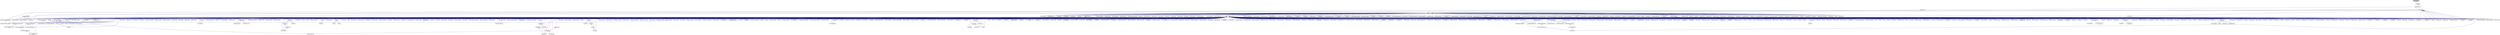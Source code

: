 digraph "receive_buffer.hpp"
{
  edge [fontname="Helvetica",fontsize="10",labelfontname="Helvetica",labelfontsize="10"];
  node [fontname="Helvetica",fontsize="10",shape=record];
  Node178 [label="receive_buffer.hpp",height=0.2,width=0.4,color="black", fillcolor="grey75", style="filled", fontcolor="black"];
  Node178 -> Node179 [dir="back",color="midnightblue",fontsize="10",style="solid",fontname="Helvetica"];
  Node179 [label="local_lcos.hpp",height=0.2,width=0.4,color="black", fillcolor="white", style="filled",URL="$db/d67/local__lcos_8hpp.html"];
  Node179 -> Node180 [dir="back",color="midnightblue",fontsize="10",style="solid",fontname="Helvetica"];
  Node180 [label="template_function_accumulator.hpp",height=0.2,width=0.4,color="black", fillcolor="white", style="filled",URL="$d7/da6/server_2template__function__accumulator_8hpp.html"];
  Node180 -> Node181 [dir="back",color="midnightblue",fontsize="10",style="solid",fontname="Helvetica"];
  Node181 [label="template_function_accumulator.cpp",height=0.2,width=0.4,color="black", fillcolor="white", style="filled",URL="$d5/d02/template__function__accumulator_8cpp.html"];
  Node180 -> Node182 [dir="back",color="midnightblue",fontsize="10",style="solid",fontname="Helvetica"];
  Node182 [label="template_function_accumulator.hpp",height=0.2,width=0.4,color="black", fillcolor="white", style="filled",URL="$d3/de9/template__function__accumulator_8hpp.html"];
  Node182 -> Node183 [dir="back",color="midnightblue",fontsize="10",style="solid",fontname="Helvetica"];
  Node183 [label="template_function_accumulator\l_client.cpp",height=0.2,width=0.4,color="black", fillcolor="white", style="filled",URL="$d0/dc6/template__function__accumulator__client_8cpp.html"];
  Node179 -> Node184 [dir="back",color="midnightblue",fontsize="10",style="solid",fontname="Helvetica"];
  Node184 [label="allgather_and_gate.hpp",height=0.2,width=0.4,color="black", fillcolor="white", style="filled",URL="$d9/dbb/allgather__and__gate_8hpp.html"];
  Node184 -> Node185 [dir="back",color="midnightblue",fontsize="10",style="solid",fontname="Helvetica"];
  Node185 [label="allgather_module.cpp",height=0.2,width=0.4,color="black", fillcolor="white", style="filled",URL="$df/de4/allgather__module_8cpp.html"];
  Node184 -> Node186 [dir="back",color="midnightblue",fontsize="10",style="solid",fontname="Helvetica"];
  Node186 [label="allgather_and_gate.cpp",height=0.2,width=0.4,color="black", fillcolor="white", style="filled",URL="$d1/d56/allgather__and__gate_8cpp.html"];
  Node184 -> Node187 [dir="back",color="midnightblue",fontsize="10",style="solid",fontname="Helvetica"];
  Node187 [label="ag_client.cpp",height=0.2,width=0.4,color="black", fillcolor="white", style="filled",URL="$d4/d5d/ag__client_8cpp.html"];
  Node179 -> Node188 [dir="back",color="midnightblue",fontsize="10",style="solid",fontname="Helvetica"];
  Node188 [label="simple_central_tuplespace.hpp",height=0.2,width=0.4,color="black", fillcolor="white", style="filled",URL="$db/d69/server_2simple__central__tuplespace_8hpp.html"];
  Node188 -> Node189 [dir="back",color="midnightblue",fontsize="10",style="solid",fontname="Helvetica"];
  Node189 [label="simple_central_tuplespace.cpp",height=0.2,width=0.4,color="black", fillcolor="white", style="filled",URL="$d3/dec/simple__central__tuplespace_8cpp.html"];
  Node188 -> Node190 [dir="back",color="midnightblue",fontsize="10",style="solid",fontname="Helvetica"];
  Node190 [label="simple_central_tuplespace.hpp",height=0.2,width=0.4,color="black", fillcolor="white", style="filled",URL="$d0/d4b/stubs_2simple__central__tuplespace_8hpp.html"];
  Node190 -> Node191 [dir="back",color="midnightblue",fontsize="10",style="solid",fontname="Helvetica"];
  Node191 [label="simple_central_tuplespace.hpp",height=0.2,width=0.4,color="black", fillcolor="white", style="filled",URL="$d5/ddd/simple__central__tuplespace_8hpp.html"];
  Node191 -> Node192 [dir="back",color="midnightblue",fontsize="10",style="solid",fontname="Helvetica"];
  Node192 [label="simple_central_tuplespace\l_client.cpp",height=0.2,width=0.4,color="black", fillcolor="white", style="filled",URL="$d1/d7b/simple__central__tuplespace__client_8cpp.html"];
  Node179 -> Node193 [dir="back",color="midnightblue",fontsize="10",style="solid",fontname="Helvetica"];
  Node193 [label="lcos.hpp",height=0.2,width=0.4,color="black", fillcolor="white", style="filled",URL="$d5/deb/lcos_8hpp.html"];
  Node193 -> Node186 [dir="back",color="midnightblue",fontsize="10",style="solid",fontname="Helvetica"];
  Node193 -> Node194 [dir="back",color="midnightblue",fontsize="10",style="solid",fontname="Helvetica"];
  Node194 [label="apex_balance.cpp",height=0.2,width=0.4,color="black", fillcolor="white", style="filled",URL="$d4/d8e/apex__balance_8cpp.html"];
  Node193 -> Node195 [dir="back",color="midnightblue",fontsize="10",style="solid",fontname="Helvetica"];
  Node195 [label="apex_policy_engine\l_active_thread_count.cpp",height=0.2,width=0.4,color="black", fillcolor="white", style="filled",URL="$d5/d01/apex__policy__engine__active__thread__count_8cpp.html"];
  Node193 -> Node196 [dir="back",color="midnightblue",fontsize="10",style="solid",fontname="Helvetica"];
  Node196 [label="apex_policy_engine\l_events.cpp",height=0.2,width=0.4,color="black", fillcolor="white", style="filled",URL="$df/d0f/apex__policy__engine__events_8cpp.html"];
  Node193 -> Node197 [dir="back",color="midnightblue",fontsize="10",style="solid",fontname="Helvetica"];
  Node197 [label="apex_policy_engine\l_periodic.cpp",height=0.2,width=0.4,color="black", fillcolor="white", style="filled",URL="$d5/d7b/apex__policy__engine__periodic_8cpp.html"];
  Node193 -> Node198 [dir="back",color="midnightblue",fontsize="10",style="solid",fontname="Helvetica"];
  Node198 [label="heartbeat.cpp",height=0.2,width=0.4,color="black", fillcolor="white", style="filled",URL="$d8/d98/heartbeat_8cpp.html"];
  Node193 -> Node199 [dir="back",color="midnightblue",fontsize="10",style="solid",fontname="Helvetica"];
  Node199 [label="hello_world_component.hpp",height=0.2,width=0.4,color="black", fillcolor="white", style="filled",URL="$df/df0/hello__world__component_8hpp.html"];
  Node199 -> Node200 [dir="back",color="midnightblue",fontsize="10",style="solid",fontname="Helvetica"];
  Node200 [label="hello_world_client.cpp",height=0.2,width=0.4,color="black", fillcolor="white", style="filled",URL="$d5/da6/hello__world__client_8cpp.html"];
  Node199 -> Node201 [dir="back",color="midnightblue",fontsize="10",style="solid",fontname="Helvetica"];
  Node201 [label="hello_world_component.cpp",height=0.2,width=0.4,color="black", fillcolor="white", style="filled",URL="$d8/daa/hello__world__component_8cpp.html"];
  Node193 -> Node202 [dir="back",color="midnightblue",fontsize="10",style="solid",fontname="Helvetica"];
  Node202 [label="row.hpp",height=0.2,width=0.4,color="black", fillcolor="white", style="filled",URL="$dc/d69/row_8hpp.html"];
  Node202 -> Node203 [dir="back",color="midnightblue",fontsize="10",style="solid",fontname="Helvetica"];
  Node203 [label="grid.hpp",height=0.2,width=0.4,color="red", fillcolor="white", style="filled",URL="$dc/d8a/grid_8hpp.html"];
  Node203 -> Node204 [dir="back",color="midnightblue",fontsize="10",style="solid",fontname="Helvetica"];
  Node204 [label="jacobi.cpp",height=0.2,width=0.4,color="black", fillcolor="white", style="filled",URL="$d2/d27/jacobi_8cpp.html"];
  Node203 -> Node205 [dir="back",color="midnightblue",fontsize="10",style="solid",fontname="Helvetica"];
  Node205 [label="solver.hpp",height=0.2,width=0.4,color="red", fillcolor="white", style="filled",URL="$db/d9a/server_2solver_8hpp.html"];
  Node205 -> Node207 [dir="back",color="midnightblue",fontsize="10",style="solid",fontname="Helvetica"];
  Node207 [label="solver.cpp",height=0.2,width=0.4,color="black", fillcolor="white", style="filled",URL="$d6/d94/solver_8cpp.html"];
  Node203 -> Node208 [dir="back",color="midnightblue",fontsize="10",style="solid",fontname="Helvetica"];
  Node208 [label="grid.cpp",height=0.2,width=0.4,color="black", fillcolor="white", style="filled",URL="$d6/d1b/jacobi__component_2grid_8cpp.html"];
  Node202 -> Node209 [dir="back",color="midnightblue",fontsize="10",style="solid",fontname="Helvetica"];
  Node209 [label="stencil_iterator.hpp",height=0.2,width=0.4,color="black", fillcolor="white", style="filled",URL="$dc/d5c/server_2stencil__iterator_8hpp.html"];
  Node209 -> Node205 [dir="back",color="midnightblue",fontsize="10",style="solid",fontname="Helvetica"];
  Node209 -> Node210 [dir="back",color="midnightblue",fontsize="10",style="solid",fontname="Helvetica"];
  Node210 [label="stencil_iterator.cpp",height=0.2,width=0.4,color="black", fillcolor="white", style="filled",URL="$d6/de1/server_2stencil__iterator_8cpp.html"];
  Node209 -> Node211 [dir="back",color="midnightblue",fontsize="10",style="solid",fontname="Helvetica"];
  Node211 [label="stencil_iterator.cpp",height=0.2,width=0.4,color="black", fillcolor="white", style="filled",URL="$d7/d71/stencil__iterator_8cpp.html"];
  Node202 -> Node208 [dir="back",color="midnightblue",fontsize="10",style="solid",fontname="Helvetica"];
  Node193 -> Node212 [dir="back",color="midnightblue",fontsize="10",style="solid",fontname="Helvetica"];
  Node212 [label="stencil_iterator.hpp",height=0.2,width=0.4,color="black", fillcolor="white", style="filled",URL="$d4/dc8/stencil__iterator_8hpp.html"];
  Node212 -> Node205 [dir="back",color="midnightblue",fontsize="10",style="solid",fontname="Helvetica"];
  Node212 -> Node209 [dir="back",color="midnightblue",fontsize="10",style="solid",fontname="Helvetica"];
  Node212 -> Node211 [dir="back",color="midnightblue",fontsize="10",style="solid",fontname="Helvetica"];
  Node193 -> Node209 [dir="back",color="midnightblue",fontsize="10",style="solid",fontname="Helvetica"];
  Node193 -> Node213 [dir="back",color="midnightblue",fontsize="10",style="solid",fontname="Helvetica"];
  Node213 [label="jacobi_hpx.cpp",height=0.2,width=0.4,color="black", fillcolor="white", style="filled",URL="$d8/d72/jacobi__hpx_8cpp.html"];
  Node193 -> Node214 [dir="back",color="midnightblue",fontsize="10",style="solid",fontname="Helvetica"];
  Node214 [label="jacobi_nonuniform_hpx.cpp",height=0.2,width=0.4,color="black", fillcolor="white", style="filled",URL="$de/d56/jacobi__nonuniform__hpx_8cpp.html"];
  Node193 -> Node215 [dir="back",color="midnightblue",fontsize="10",style="solid",fontname="Helvetica"];
  Node215 [label="enumerate_threads.cpp",height=0.2,width=0.4,color="black", fillcolor="white", style="filled",URL="$d3/dd4/enumerate__threads_8cpp.html"];
  Node193 -> Node216 [dir="back",color="midnightblue",fontsize="10",style="solid",fontname="Helvetica"];
  Node216 [label="fibonacci_await.cpp",height=0.2,width=0.4,color="black", fillcolor="white", style="filled",URL="$dc/d1c/fibonacci__await_8cpp.html"];
  Node193 -> Node217 [dir="back",color="midnightblue",fontsize="10",style="solid",fontname="Helvetica"];
  Node217 [label="fibonacci_dataflow.cpp",height=0.2,width=0.4,color="black", fillcolor="white", style="filled",URL="$df/d3d/fibonacci__dataflow_8cpp.html"];
  Node193 -> Node218 [dir="back",color="midnightblue",fontsize="10",style="solid",fontname="Helvetica"];
  Node218 [label="fibonacci_futures.cpp",height=0.2,width=0.4,color="black", fillcolor="white", style="filled",URL="$d6/de3/fibonacci__futures_8cpp.html"];
  Node193 -> Node219 [dir="back",color="midnightblue",fontsize="10",style="solid",fontname="Helvetica"];
  Node219 [label="fibonacci_futures_distributed.cpp",height=0.2,width=0.4,color="black", fillcolor="white", style="filled",URL="$d1/dc9/fibonacci__futures__distributed_8cpp.html"];
  Node193 -> Node220 [dir="back",color="midnightblue",fontsize="10",style="solid",fontname="Helvetica"];
  Node220 [label="fractals.cpp",height=0.2,width=0.4,color="black", fillcolor="white", style="filled",URL="$d8/d58/fractals_8cpp.html"];
  Node193 -> Node221 [dir="back",color="midnightblue",fontsize="10",style="solid",fontname="Helvetica"];
  Node221 [label="fractals_executor.cpp",height=0.2,width=0.4,color="black", fillcolor="white", style="filled",URL="$d9/da9/fractals__executor_8cpp.html"];
  Node193 -> Node222 [dir="back",color="midnightblue",fontsize="10",style="solid",fontname="Helvetica"];
  Node222 [label="fractals_struct.cpp",height=0.2,width=0.4,color="black", fillcolor="white", style="filled",URL="$d8/d2f/fractals__struct_8cpp.html"];
  Node193 -> Node223 [dir="back",color="midnightblue",fontsize="10",style="solid",fontname="Helvetica"];
  Node223 [label="hello_world.cpp",height=0.2,width=0.4,color="black", fillcolor="white", style="filled",URL="$d0/d67/hello__world_8cpp.html"];
  Node193 -> Node224 [dir="back",color="midnightblue",fontsize="10",style="solid",fontname="Helvetica"];
  Node224 [label="latch_local.cpp",height=0.2,width=0.4,color="black", fillcolor="white", style="filled",URL="$dd/dd3/latch__local_8cpp.html"];
  Node193 -> Node225 [dir="back",color="midnightblue",fontsize="10",style="solid",fontname="Helvetica"];
  Node225 [label="latch_remote.cpp",height=0.2,width=0.4,color="black", fillcolor="white", style="filled",URL="$df/d59/latch__remote_8cpp.html"];
  Node193 -> Node226 [dir="back",color="midnightblue",fontsize="10",style="solid",fontname="Helvetica"];
  Node226 [label="local_channel.cpp",height=0.2,width=0.4,color="black", fillcolor="white", style="filled",URL="$d0/d3e/local__channel_8cpp.html"];
  Node193 -> Node227 [dir="back",color="midnightblue",fontsize="10",style="solid",fontname="Helvetica"];
  Node227 [label="pingpong.cpp",height=0.2,width=0.4,color="black", fillcolor="white", style="filled",URL="$dd/d4d/pingpong_8cpp.html"];
  Node193 -> Node228 [dir="back",color="midnightblue",fontsize="10",style="solid",fontname="Helvetica"];
  Node228 [label="shared_mutex.cpp",height=0.2,width=0.4,color="black", fillcolor="white", style="filled",URL="$da/d0b/shared__mutex_8cpp.html"];
  Node193 -> Node229 [dir="back",color="midnightblue",fontsize="10",style="solid",fontname="Helvetica"];
  Node229 [label="wait_composition.cpp",height=0.2,width=0.4,color="black", fillcolor="white", style="filled",URL="$d6/d13/wait__composition_8cpp.html"];
  Node193 -> Node230 [dir="back",color="midnightblue",fontsize="10",style="solid",fontname="Helvetica"];
  Node230 [label="sheneos_compare.cpp",height=0.2,width=0.4,color="black", fillcolor="white", style="filled",URL="$dc/d11/sheneos__compare_8cpp.html"];
  Node193 -> Node231 [dir="back",color="midnightblue",fontsize="10",style="solid",fontname="Helvetica"];
  Node231 [label="spell_check_file.cpp",height=0.2,width=0.4,color="black", fillcolor="white", style="filled",URL="$df/df7/spell__check__file_8cpp.html"];
  Node193 -> Node232 [dir="back",color="midnightblue",fontsize="10",style="solid",fontname="Helvetica"];
  Node232 [label="spell_check_simple.cpp",height=0.2,width=0.4,color="black", fillcolor="white", style="filled",URL="$dd/d54/spell__check__simple_8cpp.html"];
  Node193 -> Node192 [dir="back",color="midnightblue",fontsize="10",style="solid",fontname="Helvetica"];
  Node193 -> Node233 [dir="back",color="midnightblue",fontsize="10",style="solid",fontname="Helvetica"];
  Node233 [label="hpx.hpp",height=0.2,width=0.4,color="red", fillcolor="white", style="filled",URL="$d0/daa/hpx_8hpp.html"];
  Node233 -> Node234 [dir="back",color="midnightblue",fontsize="10",style="solid",fontname="Helvetica"];
  Node234 [label="1d_stencil_1.cpp",height=0.2,width=0.4,color="black", fillcolor="white", style="filled",URL="$d2/db1/1d__stencil__1_8cpp.html"];
  Node233 -> Node235 [dir="back",color="midnightblue",fontsize="10",style="solid",fontname="Helvetica"];
  Node235 [label="1d_stencil_2.cpp",height=0.2,width=0.4,color="black", fillcolor="white", style="filled",URL="$d3/dd1/1d__stencil__2_8cpp.html"];
  Node233 -> Node236 [dir="back",color="midnightblue",fontsize="10",style="solid",fontname="Helvetica"];
  Node236 [label="1d_stencil_3.cpp",height=0.2,width=0.4,color="black", fillcolor="white", style="filled",URL="$db/d19/1d__stencil__3_8cpp.html"];
  Node233 -> Node237 [dir="back",color="midnightblue",fontsize="10",style="solid",fontname="Helvetica"];
  Node237 [label="1d_stencil_4.cpp",height=0.2,width=0.4,color="black", fillcolor="white", style="filled",URL="$d1/d7d/1d__stencil__4_8cpp.html"];
  Node233 -> Node238 [dir="back",color="midnightblue",fontsize="10",style="solid",fontname="Helvetica"];
  Node238 [label="1d_stencil_4_parallel.cpp",height=0.2,width=0.4,color="black", fillcolor="white", style="filled",URL="$d6/d05/1d__stencil__4__parallel_8cpp.html"];
  Node233 -> Node239 [dir="back",color="midnightblue",fontsize="10",style="solid",fontname="Helvetica"];
  Node239 [label="1d_stencil_4_repart.cpp",height=0.2,width=0.4,color="black", fillcolor="white", style="filled",URL="$d0/d6b/1d__stencil__4__repart_8cpp.html"];
  Node233 -> Node240 [dir="back",color="midnightblue",fontsize="10",style="solid",fontname="Helvetica"];
  Node240 [label="1d_stencil_4_throttle.cpp",height=0.2,width=0.4,color="black", fillcolor="white", style="filled",URL="$d6/de5/1d__stencil__4__throttle_8cpp.html"];
  Node233 -> Node241 [dir="back",color="midnightblue",fontsize="10",style="solid",fontname="Helvetica"];
  Node241 [label="1d_stencil_5.cpp",height=0.2,width=0.4,color="black", fillcolor="white", style="filled",URL="$d7/d2a/1d__stencil__5_8cpp.html"];
  Node233 -> Node242 [dir="back",color="midnightblue",fontsize="10",style="solid",fontname="Helvetica"];
  Node242 [label="1d_stencil_6.cpp",height=0.2,width=0.4,color="black", fillcolor="white", style="filled",URL="$db/de7/1d__stencil__6_8cpp.html"];
  Node233 -> Node243 [dir="back",color="midnightblue",fontsize="10",style="solid",fontname="Helvetica"];
  Node243 [label="1d_stencil_7.cpp",height=0.2,width=0.4,color="black", fillcolor="white", style="filled",URL="$d4/d5a/1d__stencil__7_8cpp.html"];
  Node233 -> Node244 [dir="back",color="midnightblue",fontsize="10",style="solid",fontname="Helvetica"];
  Node244 [label="1d_stencil_8.cpp",height=0.2,width=0.4,color="black", fillcolor="white", style="filled",URL="$df/de0/1d__stencil__8_8cpp.html"];
  Node233 -> Node245 [dir="back",color="midnightblue",fontsize="10",style="solid",fontname="Helvetica"];
  Node245 [label="accumulator.cpp",height=0.2,width=0.4,color="black", fillcolor="white", style="filled",URL="$d1/d81/accumulator_8cpp.html"];
  Node233 -> Node246 [dir="back",color="midnightblue",fontsize="10",style="solid",fontname="Helvetica"];
  Node246 [label="accumulator.hpp",height=0.2,width=0.4,color="red", fillcolor="white", style="filled",URL="$d4/d9d/server_2accumulator_8hpp.html"];
  Node246 -> Node245 [dir="back",color="midnightblue",fontsize="10",style="solid",fontname="Helvetica"];
  Node233 -> Node180 [dir="back",color="midnightblue",fontsize="10",style="solid",fontname="Helvetica"];
  Node233 -> Node249 [dir="back",color="midnightblue",fontsize="10",style="solid",fontname="Helvetica"];
  Node249 [label="template_accumulator.cpp",height=0.2,width=0.4,color="black", fillcolor="white", style="filled",URL="$d0/d4a/template__accumulator_8cpp.html"];
  Node233 -> Node181 [dir="back",color="midnightblue",fontsize="10",style="solid",fontname="Helvetica"];
  Node233 -> Node182 [dir="back",color="midnightblue",fontsize="10",style="solid",fontname="Helvetica"];
  Node233 -> Node185 [dir="back",color="midnightblue",fontsize="10",style="solid",fontname="Helvetica"];
  Node233 -> Node250 [dir="back",color="midnightblue",fontsize="10",style="solid",fontname="Helvetica"];
  Node250 [label="allgather.cpp",height=0.2,width=0.4,color="black", fillcolor="white", style="filled",URL="$d7/d06/allgather_8cpp.html"];
  Node233 -> Node186 [dir="back",color="midnightblue",fontsize="10",style="solid",fontname="Helvetica"];
  Node233 -> Node187 [dir="back",color="midnightblue",fontsize="10",style="solid",fontname="Helvetica"];
  Node233 -> Node251 [dir="back",color="midnightblue",fontsize="10",style="solid",fontname="Helvetica"];
  Node251 [label="hpx_thread_phase.cpp",height=0.2,width=0.4,color="black", fillcolor="white", style="filled",URL="$d5/dca/hpx__thread__phase_8cpp.html"];
  Node233 -> Node252 [dir="back",color="midnightblue",fontsize="10",style="solid",fontname="Helvetica"];
  Node252 [label="os_thread_num.cpp",height=0.2,width=0.4,color="black", fillcolor="white", style="filled",URL="$d2/dfb/os__thread__num_8cpp.html"];
  Node233 -> Node253 [dir="back",color="midnightblue",fontsize="10",style="solid",fontname="Helvetica"];
  Node253 [label="cancelable_action.cpp",height=0.2,width=0.4,color="black", fillcolor="white", style="filled",URL="$d5/d0c/cancelable__action_8cpp.html"];
  Node233 -> Node254 [dir="back",color="midnightblue",fontsize="10",style="solid",fontname="Helvetica"];
  Node254 [label="cancelable_action.hpp",height=0.2,width=0.4,color="black", fillcolor="white", style="filled",URL="$d5/d4d/server_2cancelable__action_8hpp.html"];
  Node254 -> Node253 [dir="back",color="midnightblue",fontsize="10",style="solid",fontname="Helvetica"];
  Node254 -> Node255 [dir="back",color="midnightblue",fontsize="10",style="solid",fontname="Helvetica"];
  Node255 [label="cancelable_action.hpp",height=0.2,width=0.4,color="red", fillcolor="white", style="filled",URL="$d0/da3/stubs_2cancelable__action_8hpp.html"];
  Node233 -> Node255 [dir="back",color="midnightblue",fontsize="10",style="solid",fontname="Helvetica"];
  Node233 -> Node257 [dir="back",color="midnightblue",fontsize="10",style="solid",fontname="Helvetica"];
  Node257 [label="cancelable_action_client.cpp",height=0.2,width=0.4,color="black", fillcolor="white", style="filled",URL="$d1/db8/cancelable__action__client_8cpp.html"];
  Node233 -> Node258 [dir="back",color="midnightblue",fontsize="10",style="solid",fontname="Helvetica"];
  Node258 [label="cublas_matmul.cpp",height=0.2,width=0.4,color="black", fillcolor="white", style="filled",URL="$dd/d84/cublas__matmul_8cpp.html"];
  Node233 -> Node259 [dir="back",color="midnightblue",fontsize="10",style="solid",fontname="Helvetica"];
  Node259 [label="win_perf_counters.cpp",height=0.2,width=0.4,color="black", fillcolor="white", style="filled",URL="$d8/d11/win__perf__counters_8cpp.html"];
  Node233 -> Node260 [dir="back",color="midnightblue",fontsize="10",style="solid",fontname="Helvetica"];
  Node260 [label="win_perf_counters.hpp",height=0.2,width=0.4,color="black", fillcolor="white", style="filled",URL="$d5/da7/win__perf__counters_8hpp.html"];
  Node233 -> Node199 [dir="back",color="midnightblue",fontsize="10",style="solid",fontname="Helvetica"];
  Node233 -> Node261 [dir="back",color="midnightblue",fontsize="10",style="solid",fontname="Helvetica"];
  Node261 [label="interpolate1d.cpp",height=0.2,width=0.4,color="black", fillcolor="white", style="filled",URL="$d0/d05/interpolate1d_8cpp.html"];
  Node233 -> Node262 [dir="back",color="midnightblue",fontsize="10",style="solid",fontname="Helvetica"];
  Node262 [label="partition.hpp",height=0.2,width=0.4,color="black", fillcolor="white", style="filled",URL="$d0/d7a/examples_2interpolate1d_2interpolate1d_2partition_8hpp.html"];
  Node262 -> Node261 [dir="back",color="midnightblue",fontsize="10",style="solid",fontname="Helvetica"];
  Node262 -> Node263 [dir="back",color="midnightblue",fontsize="10",style="solid",fontname="Helvetica"];
  Node263 [label="interpolate1d.hpp",height=0.2,width=0.4,color="red", fillcolor="white", style="filled",URL="$d4/dc7/interpolate1d_8hpp.html"];
  Node263 -> Node261 [dir="back",color="midnightblue",fontsize="10",style="solid",fontname="Helvetica"];
  Node233 -> Node265 [dir="back",color="midnightblue",fontsize="10",style="solid",fontname="Helvetica"];
  Node265 [label="partition.hpp",height=0.2,width=0.4,color="black", fillcolor="white", style="filled",URL="$d0/dff/examples_2interpolate1d_2interpolate1d_2server_2partition_8hpp.html"];
  Node265 -> Node262 [dir="back",color="midnightblue",fontsize="10",style="solid",fontname="Helvetica"];
  Node265 -> Node266 [dir="back",color="midnightblue",fontsize="10",style="solid",fontname="Helvetica"];
  Node266 [label="partition.cpp",height=0.2,width=0.4,color="black", fillcolor="white", style="filled",URL="$d0/d4f/examples_2interpolate1d_2interpolate1d_2server_2partition_8cpp.html"];
  Node233 -> Node263 [dir="back",color="midnightblue",fontsize="10",style="solid",fontname="Helvetica"];
  Node233 -> Node267 [dir="back",color="midnightblue",fontsize="10",style="solid",fontname="Helvetica"];
  Node267 [label="read_values.cpp",height=0.2,width=0.4,color="black", fillcolor="white", style="filled",URL="$d0/d8c/interpolate1d_2interpolate1d_2read__values_8cpp.html"];
  Node233 -> Node266 [dir="back",color="midnightblue",fontsize="10",style="solid",fontname="Helvetica"];
  Node233 -> Node204 [dir="back",color="midnightblue",fontsize="10",style="solid",fontname="Helvetica"];
  Node233 -> Node208 [dir="back",color="midnightblue",fontsize="10",style="solid",fontname="Helvetica"];
  Node233 -> Node268 [dir="back",color="midnightblue",fontsize="10",style="solid",fontname="Helvetica"];
  Node268 [label="row.cpp",height=0.2,width=0.4,color="black", fillcolor="white", style="filled",URL="$d3/d86/server_2row_8cpp.html"];
  Node233 -> Node207 [dir="back",color="midnightblue",fontsize="10",style="solid",fontname="Helvetica"];
  Node233 -> Node210 [dir="back",color="midnightblue",fontsize="10",style="solid",fontname="Helvetica"];
  Node233 -> Node211 [dir="back",color="midnightblue",fontsize="10",style="solid",fontname="Helvetica"];
  Node233 -> Node269 [dir="back",color="midnightblue",fontsize="10",style="solid",fontname="Helvetica"];
  Node269 [label="jacobi.cpp",height=0.2,width=0.4,color="black", fillcolor="white", style="filled",URL="$d3/d44/smp_2jacobi_8cpp.html"];
  Node233 -> Node213 [dir="back",color="midnightblue",fontsize="10",style="solid",fontname="Helvetica"];
  Node233 -> Node270 [dir="back",color="midnightblue",fontsize="10",style="solid",fontname="Helvetica"];
  Node270 [label="jacobi_nonuniform.cpp",height=0.2,width=0.4,color="black", fillcolor="white", style="filled",URL="$dd/ddc/jacobi__nonuniform_8cpp.html"];
  Node233 -> Node214 [dir="back",color="midnightblue",fontsize="10",style="solid",fontname="Helvetica"];
  Node233 -> Node271 [dir="back",color="midnightblue",fontsize="10",style="solid",fontname="Helvetica"];
  Node271 [label="nqueen.cpp",height=0.2,width=0.4,color="black", fillcolor="white", style="filled",URL="$db/dca/nqueen_8cpp.html"];
  Node233 -> Node272 [dir="back",color="midnightblue",fontsize="10",style="solid",fontname="Helvetica"];
  Node272 [label="nqueen.hpp",height=0.2,width=0.4,color="red", fillcolor="white", style="filled",URL="$de/d58/server_2nqueen_8hpp.html"];
  Node272 -> Node271 [dir="back",color="midnightblue",fontsize="10",style="solid",fontname="Helvetica"];
  Node233 -> Node275 [dir="back",color="midnightblue",fontsize="10",style="solid",fontname="Helvetica"];
  Node275 [label="nqueen_client.cpp",height=0.2,width=0.4,color="black", fillcolor="white", style="filled",URL="$d3/d5e/nqueen__client_8cpp.html"];
  Node233 -> Node276 [dir="back",color="midnightblue",fontsize="10",style="solid",fontname="Helvetica"];
  Node276 [label="sine.cpp",height=0.2,width=0.4,color="black", fillcolor="white", style="filled",URL="$d3/d0d/server_2sine_8cpp.html"];
  Node233 -> Node277 [dir="back",color="midnightblue",fontsize="10",style="solid",fontname="Helvetica"];
  Node277 [label="sine.hpp",height=0.2,width=0.4,color="black", fillcolor="white", style="filled",URL="$d8/dac/sine_8hpp.html"];
  Node277 -> Node276 [dir="back",color="midnightblue",fontsize="10",style="solid",fontname="Helvetica"];
  Node277 -> Node278 [dir="back",color="midnightblue",fontsize="10",style="solid",fontname="Helvetica"];
  Node278 [label="sine.cpp",height=0.2,width=0.4,color="black", fillcolor="white", style="filled",URL="$d5/dd8/sine_8cpp.html"];
  Node233 -> Node278 [dir="back",color="midnightblue",fontsize="10",style="solid",fontname="Helvetica"];
  Node233 -> Node279 [dir="back",color="midnightblue",fontsize="10",style="solid",fontname="Helvetica"];
  Node279 [label="sine_client.cpp",height=0.2,width=0.4,color="black", fillcolor="white", style="filled",URL="$db/d62/sine__client_8cpp.html"];
  Node233 -> Node280 [dir="back",color="midnightblue",fontsize="10",style="solid",fontname="Helvetica"];
  Node280 [label="qt.cpp",height=0.2,width=0.4,color="black", fillcolor="white", style="filled",URL="$df/d90/qt_8cpp.html"];
  Node233 -> Node281 [dir="back",color="midnightblue",fontsize="10",style="solid",fontname="Helvetica"];
  Node281 [label="queue_client.cpp",height=0.2,width=0.4,color="black", fillcolor="white", style="filled",URL="$d7/d96/queue__client_8cpp.html"];
  Node233 -> Node282 [dir="back",color="midnightblue",fontsize="10",style="solid",fontname="Helvetica"];
  Node282 [label="customize_async.cpp",height=0.2,width=0.4,color="black", fillcolor="white", style="filled",URL="$d0/d82/customize__async_8cpp.html"];
  Node233 -> Node283 [dir="back",color="midnightblue",fontsize="10",style="solid",fontname="Helvetica"];
  Node283 [label="data_actions.cpp",height=0.2,width=0.4,color="black", fillcolor="white", style="filled",URL="$dc/d68/data__actions_8cpp.html"];
  Node233 -> Node284 [dir="back",color="midnightblue",fontsize="10",style="solid",fontname="Helvetica"];
  Node284 [label="error_handling.cpp",height=0.2,width=0.4,color="black", fillcolor="white", style="filled",URL="$d9/d96/error__handling_8cpp.html"];
  Node233 -> Node285 [dir="back",color="midnightblue",fontsize="10",style="solid",fontname="Helvetica"];
  Node285 [label="event_synchronization.cpp",height=0.2,width=0.4,color="black", fillcolor="white", style="filled",URL="$d0/d35/event__synchronization_8cpp.html"];
  Node233 -> Node286 [dir="back",color="midnightblue",fontsize="10",style="solid",fontname="Helvetica"];
  Node286 [label="factorial.cpp",height=0.2,width=0.4,color="black", fillcolor="white", style="filled",URL="$d9/d00/factorial_8cpp.html"];
  Node233 -> Node287 [dir="back",color="midnightblue",fontsize="10",style="solid",fontname="Helvetica"];
  Node287 [label="file_serialization.cpp",height=0.2,width=0.4,color="black", fillcolor="white", style="filled",URL="$de/d58/file__serialization_8cpp.html"];
  Node233 -> Node288 [dir="back",color="midnightblue",fontsize="10",style="solid",fontname="Helvetica"];
  Node288 [label="init_globally.cpp",height=0.2,width=0.4,color="black", fillcolor="white", style="filled",URL="$d6/dad/init__globally_8cpp.html"];
  Node233 -> Node289 [dir="back",color="midnightblue",fontsize="10",style="solid",fontname="Helvetica"];
  Node289 [label="interest_calculator.cpp",height=0.2,width=0.4,color="black", fillcolor="white", style="filled",URL="$d2/d86/interest__calculator_8cpp.html"];
  Node233 -> Node290 [dir="back",color="midnightblue",fontsize="10",style="solid",fontname="Helvetica"];
  Node290 [label="non_atomic_rma.cpp",height=0.2,width=0.4,color="black", fillcolor="white", style="filled",URL="$d7/d8b/non__atomic__rma_8cpp.html"];
  Node233 -> Node291 [dir="back",color="midnightblue",fontsize="10",style="solid",fontname="Helvetica"];
  Node291 [label="partitioned_vector\l_spmd_foreach.cpp",height=0.2,width=0.4,color="black", fillcolor="white", style="filled",URL="$db/d7c/partitioned__vector__spmd__foreach_8cpp.html"];
  Node233 -> Node292 [dir="back",color="midnightblue",fontsize="10",style="solid",fontname="Helvetica"];
  Node292 [label="pipeline1.cpp",height=0.2,width=0.4,color="black", fillcolor="white", style="filled",URL="$d5/d77/pipeline1_8cpp.html"];
  Node233 -> Node293 [dir="back",color="midnightblue",fontsize="10",style="solid",fontname="Helvetica"];
  Node293 [label="quicksort.cpp",height=0.2,width=0.4,color="black", fillcolor="white", style="filled",URL="$d3/d1e/quicksort_8cpp.html"];
  Node233 -> Node294 [dir="back",color="midnightblue",fontsize="10",style="solid",fontname="Helvetica"];
  Node294 [label="receive_buffer.cpp",height=0.2,width=0.4,color="black", fillcolor="white", style="filled",URL="$d7/d10/receive__buffer_8cpp.html"];
  Node233 -> Node295 [dir="back",color="midnightblue",fontsize="10",style="solid",fontname="Helvetica"];
  Node295 [label="safe_object.cpp",height=0.2,width=0.4,color="black", fillcolor="white", style="filled",URL="$dd/d52/safe__object_8cpp.html"];
  Node233 -> Node296 [dir="back",color="midnightblue",fontsize="10",style="solid",fontname="Helvetica"];
  Node296 [label="sort_by_key_demo.cpp",height=0.2,width=0.4,color="black", fillcolor="white", style="filled",URL="$da/d20/sort__by__key__demo_8cpp.html"];
  Node233 -> Node297 [dir="back",color="midnightblue",fontsize="10",style="solid",fontname="Helvetica"];
  Node297 [label="timed_wake.cpp",height=0.2,width=0.4,color="black", fillcolor="white", style="filled",URL="$d8/df9/timed__wake_8cpp.html"];
  Node233 -> Node298 [dir="back",color="midnightblue",fontsize="10",style="solid",fontname="Helvetica"];
  Node298 [label="vector_counting_dotproduct.cpp",height=0.2,width=0.4,color="black", fillcolor="white", style="filled",URL="$df/de9/vector__counting__dotproduct_8cpp.html"];
  Node233 -> Node299 [dir="back",color="midnightblue",fontsize="10",style="solid",fontname="Helvetica"];
  Node299 [label="vector_zip_dotproduct.cpp",height=0.2,width=0.4,color="black", fillcolor="white", style="filled",URL="$dc/d18/vector__zip__dotproduct_8cpp.html"];
  Node233 -> Node300 [dir="back",color="midnightblue",fontsize="10",style="solid",fontname="Helvetica"];
  Node300 [label="zerocopy_rdma.cpp",height=0.2,width=0.4,color="black", fillcolor="white", style="filled",URL="$d1/dad/zerocopy__rdma_8cpp.html"];
  Node233 -> Node301 [dir="back",color="midnightblue",fontsize="10",style="solid",fontname="Helvetica"];
  Node301 [label="random_mem_access.cpp",height=0.2,width=0.4,color="black", fillcolor="white", style="filled",URL="$d1/d51/random__mem__access_8cpp.html"];
  Node233 -> Node302 [dir="back",color="midnightblue",fontsize="10",style="solid",fontname="Helvetica"];
  Node302 [label="random_mem_access.hpp",height=0.2,width=0.4,color="red", fillcolor="white", style="filled",URL="$d0/d19/server_2random__mem__access_8hpp.html"];
  Node302 -> Node301 [dir="back",color="midnightblue",fontsize="10",style="solid",fontname="Helvetica"];
  Node233 -> Node305 [dir="back",color="midnightblue",fontsize="10",style="solid",fontname="Helvetica"];
  Node305 [label="random_mem_access_client.cpp",height=0.2,width=0.4,color="black", fillcolor="white", style="filled",URL="$df/d1b/random__mem__access__client_8cpp.html"];
  Node233 -> Node306 [dir="back",color="midnightblue",fontsize="10",style="solid",fontname="Helvetica"];
  Node306 [label="oversubscribing_resource\l_partitioner.cpp",height=0.2,width=0.4,color="black", fillcolor="white", style="filled",URL="$dd/dee/oversubscribing__resource__partitioner_8cpp.html"];
  Node233 -> Node307 [dir="back",color="midnightblue",fontsize="10",style="solid",fontname="Helvetica"];
  Node307 [label="simple_resource_partitioner.cpp",height=0.2,width=0.4,color="black", fillcolor="white", style="filled",URL="$d5/df9/simple__resource__partitioner_8cpp.html"];
  Node233 -> Node308 [dir="back",color="midnightblue",fontsize="10",style="solid",fontname="Helvetica"];
  Node308 [label="dimension.hpp",height=0.2,width=0.4,color="red", fillcolor="white", style="filled",URL="$d6/d39/sheneos_2sheneos_2dimension_8hpp.html"];
  Node308 -> Node314 [dir="back",color="midnightblue",fontsize="10",style="solid",fontname="Helvetica"];
  Node314 [label="partition3d.hpp",height=0.2,width=0.4,color="black", fillcolor="white", style="filled",URL="$dd/dbf/server_2partition3d_8hpp.html"];
  Node314 -> Node315 [dir="back",color="midnightblue",fontsize="10",style="solid",fontname="Helvetica"];
  Node315 [label="partition3d.hpp",height=0.2,width=0.4,color="black", fillcolor="white", style="filled",URL="$d1/d50/partition3d_8hpp.html"];
  Node315 -> Node311 [dir="back",color="midnightblue",fontsize="10",style="solid",fontname="Helvetica"];
  Node311 [label="interpolator.cpp",height=0.2,width=0.4,color="black", fillcolor="white", style="filled",URL="$d5/d02/interpolator_8cpp.html"];
  Node315 -> Node316 [dir="back",color="midnightblue",fontsize="10",style="solid",fontname="Helvetica"];
  Node316 [label="interpolator.hpp",height=0.2,width=0.4,color="red", fillcolor="white", style="filled",URL="$dc/d3b/interpolator_8hpp.html"];
  Node316 -> Node311 [dir="back",color="midnightblue",fontsize="10",style="solid",fontname="Helvetica"];
  Node316 -> Node230 [dir="back",color="midnightblue",fontsize="10",style="solid",fontname="Helvetica"];
  Node316 -> Node318 [dir="back",color="midnightblue",fontsize="10",style="solid",fontname="Helvetica"];
  Node318 [label="sheneos_test.cpp",height=0.2,width=0.4,color="black", fillcolor="white", style="filled",URL="$d4/d6e/sheneos__test_8cpp.html"];
  Node314 -> Node313 [dir="back",color="midnightblue",fontsize="10",style="solid",fontname="Helvetica"];
  Node313 [label="partition3d.cpp",height=0.2,width=0.4,color="black", fillcolor="white", style="filled",URL="$de/d70/partition3d_8cpp.html"];
  Node233 -> Node311 [dir="back",color="midnightblue",fontsize="10",style="solid",fontname="Helvetica"];
  Node233 -> Node315 [dir="back",color="midnightblue",fontsize="10",style="solid",fontname="Helvetica"];
  Node233 -> Node314 [dir="back",color="midnightblue",fontsize="10",style="solid",fontname="Helvetica"];
  Node233 -> Node316 [dir="back",color="midnightblue",fontsize="10",style="solid",fontname="Helvetica"];
  Node233 -> Node319 [dir="back",color="midnightblue",fontsize="10",style="solid",fontname="Helvetica"];
  Node319 [label="configuration.hpp",height=0.2,width=0.4,color="red", fillcolor="white", style="filled",URL="$dc/d0a/configuration_8hpp.html"];
  Node319 -> Node316 [dir="back",color="midnightblue",fontsize="10",style="solid",fontname="Helvetica"];
  Node233 -> Node312 [dir="back",color="midnightblue",fontsize="10",style="solid",fontname="Helvetica"];
  Node312 [label="read_values.cpp",height=0.2,width=0.4,color="black", fillcolor="white", style="filled",URL="$d7/da4/sheneos_2sheneos_2read__values_8cpp.html"];
  Node233 -> Node313 [dir="back",color="midnightblue",fontsize="10",style="solid",fontname="Helvetica"];
  Node233 -> Node318 [dir="back",color="midnightblue",fontsize="10",style="solid",fontname="Helvetica"];
  Node233 -> Node321 [dir="back",color="midnightblue",fontsize="10",style="solid",fontname="Helvetica"];
  Node321 [label="startup_shutdown.cpp",height=0.2,width=0.4,color="black", fillcolor="white", style="filled",URL="$d3/dfc/server_2startup__shutdown_8cpp.html"];
  Node233 -> Node322 [dir="back",color="midnightblue",fontsize="10",style="solid",fontname="Helvetica"];
  Node322 [label="startup_shutdown.cpp",height=0.2,width=0.4,color="black", fillcolor="white", style="filled",URL="$d0/ddb/startup__shutdown_8cpp.html"];
  Node233 -> Node323 [dir="back",color="midnightblue",fontsize="10",style="solid",fontname="Helvetica"];
  Node323 [label="spin.cpp",height=0.2,width=0.4,color="black", fillcolor="white", style="filled",URL="$d7/df2/spin_8cpp.html"];
  Node233 -> Node324 [dir="back",color="midnightblue",fontsize="10",style="solid",fontname="Helvetica"];
  Node324 [label="throttle.cpp",height=0.2,width=0.4,color="black", fillcolor="white", style="filled",URL="$de/d56/server_2throttle_8cpp.html"];
  Node233 -> Node325 [dir="back",color="midnightblue",fontsize="10",style="solid",fontname="Helvetica"];
  Node325 [label="throttle.hpp",height=0.2,width=0.4,color="black", fillcolor="white", style="filled",URL="$db/dc9/server_2throttle_8hpp.html"];
  Node325 -> Node324 [dir="back",color="midnightblue",fontsize="10",style="solid",fontname="Helvetica"];
  Node325 -> Node326 [dir="back",color="midnightblue",fontsize="10",style="solid",fontname="Helvetica"];
  Node326 [label="throttle.hpp",height=0.2,width=0.4,color="black", fillcolor="white", style="filled",URL="$d5/dec/stubs_2throttle_8hpp.html"];
  Node326 -> Node327 [dir="back",color="midnightblue",fontsize="10",style="solid",fontname="Helvetica"];
  Node327 [label="throttle.hpp",height=0.2,width=0.4,color="red", fillcolor="white", style="filled",URL="$d2/d2e/throttle_8hpp.html"];
  Node327 -> Node328 [dir="back",color="midnightblue",fontsize="10",style="solid",fontname="Helvetica"];
  Node328 [label="throttle.cpp",height=0.2,width=0.4,color="black", fillcolor="white", style="filled",URL="$db/d02/throttle_8cpp.html"];
  Node233 -> Node326 [dir="back",color="midnightblue",fontsize="10",style="solid",fontname="Helvetica"];
  Node233 -> Node328 [dir="back",color="midnightblue",fontsize="10",style="solid",fontname="Helvetica"];
  Node233 -> Node327 [dir="back",color="midnightblue",fontsize="10",style="solid",fontname="Helvetica"];
  Node233 -> Node330 [dir="back",color="midnightblue",fontsize="10",style="solid",fontname="Helvetica"];
  Node330 [label="transpose_await.cpp",height=0.2,width=0.4,color="black", fillcolor="white", style="filled",URL="$de/d68/transpose__await_8cpp.html"];
  Node233 -> Node331 [dir="back",color="midnightblue",fontsize="10",style="solid",fontname="Helvetica"];
  Node331 [label="transpose_block.cpp",height=0.2,width=0.4,color="black", fillcolor="white", style="filled",URL="$d0/de1/transpose__block_8cpp.html"];
  Node233 -> Node332 [dir="back",color="midnightblue",fontsize="10",style="solid",fontname="Helvetica"];
  Node332 [label="transpose_block_numa.cpp",height=0.2,width=0.4,color="black", fillcolor="white", style="filled",URL="$dd/d3b/transpose__block__numa_8cpp.html"];
  Node233 -> Node333 [dir="back",color="midnightblue",fontsize="10",style="solid",fontname="Helvetica"];
  Node333 [label="transpose_serial.cpp",height=0.2,width=0.4,color="black", fillcolor="white", style="filled",URL="$db/d74/transpose__serial_8cpp.html"];
  Node233 -> Node334 [dir="back",color="midnightblue",fontsize="10",style="solid",fontname="Helvetica"];
  Node334 [label="transpose_serial_block.cpp",height=0.2,width=0.4,color="black", fillcolor="white", style="filled",URL="$d8/daa/transpose__serial__block_8cpp.html"];
  Node233 -> Node335 [dir="back",color="midnightblue",fontsize="10",style="solid",fontname="Helvetica"];
  Node335 [label="transpose_serial_vector.cpp",height=0.2,width=0.4,color="black", fillcolor="white", style="filled",URL="$d4/d04/transpose__serial__vector_8cpp.html"];
  Node233 -> Node336 [dir="back",color="midnightblue",fontsize="10",style="solid",fontname="Helvetica"];
  Node336 [label="transpose_smp.cpp",height=0.2,width=0.4,color="black", fillcolor="white", style="filled",URL="$d2/d99/transpose__smp_8cpp.html"];
  Node233 -> Node337 [dir="back",color="midnightblue",fontsize="10",style="solid",fontname="Helvetica"];
  Node337 [label="transpose_smp_block.cpp",height=0.2,width=0.4,color="black", fillcolor="white", style="filled",URL="$da/d4d/transpose__smp__block_8cpp.html"];
  Node233 -> Node188 [dir="back",color="midnightblue",fontsize="10",style="solid",fontname="Helvetica"];
  Node233 -> Node338 [dir="back",color="midnightblue",fontsize="10",style="solid",fontname="Helvetica"];
  Node338 [label="tuples_warehouse.hpp",height=0.2,width=0.4,color="black", fillcolor="white", style="filled",URL="$da/de6/tuples__warehouse_8hpp.html"];
  Node338 -> Node188 [dir="back",color="midnightblue",fontsize="10",style="solid",fontname="Helvetica"];
  Node233 -> Node189 [dir="back",color="midnightblue",fontsize="10",style="solid",fontname="Helvetica"];
  Node233 -> Node339 [dir="back",color="midnightblue",fontsize="10",style="solid",fontname="Helvetica"];
  Node339 [label="hpx_runtime.cpp",height=0.2,width=0.4,color="black", fillcolor="white", style="filled",URL="$d7/d1e/hpx__runtime_8cpp.html"];
  Node233 -> Node340 [dir="back",color="midnightblue",fontsize="10",style="solid",fontname="Helvetica"];
  Node340 [label="synchronize.cpp",height=0.2,width=0.4,color="black", fillcolor="white", style="filled",URL="$da/da2/synchronize_8cpp.html"];
  Node233 -> Node341 [dir="back",color="midnightblue",fontsize="10",style="solid",fontname="Helvetica"];
  Node341 [label="agas_cache_timings.cpp",height=0.2,width=0.4,color="black", fillcolor="white", style="filled",URL="$dd/d37/agas__cache__timings_8cpp.html"];
  Node233 -> Node342 [dir="back",color="midnightblue",fontsize="10",style="solid",fontname="Helvetica"];
  Node342 [label="async_overheads.cpp",height=0.2,width=0.4,color="black", fillcolor="white", style="filled",URL="$de/da6/async__overheads_8cpp.html"];
  Node233 -> Node343 [dir="back",color="midnightblue",fontsize="10",style="solid",fontname="Helvetica"];
  Node343 [label="coroutines_call_overhead.cpp",height=0.2,width=0.4,color="black", fillcolor="white", style="filled",URL="$da/d1e/coroutines__call__overhead_8cpp.html"];
  Node233 -> Node344 [dir="back",color="midnightblue",fontsize="10",style="solid",fontname="Helvetica"];
  Node344 [label="foreach_scaling.cpp",height=0.2,width=0.4,color="black", fillcolor="white", style="filled",URL="$d4/d94/foreach__scaling_8cpp.html"];
  Node233 -> Node345 [dir="back",color="midnightblue",fontsize="10",style="solid",fontname="Helvetica"];
  Node345 [label="function_object_wrapper\l_overhead.cpp",height=0.2,width=0.4,color="black", fillcolor="white", style="filled",URL="$d5/d6f/function__object__wrapper__overhead_8cpp.html"];
  Node233 -> Node346 [dir="back",color="midnightblue",fontsize="10",style="solid",fontname="Helvetica"];
  Node346 [label="hpx_homogeneous_timed\l_task_spawn_executors.cpp",height=0.2,width=0.4,color="black", fillcolor="white", style="filled",URL="$d1/d3b/hpx__homogeneous__timed__task__spawn__executors_8cpp.html"];
  Node233 -> Node347 [dir="back",color="midnightblue",fontsize="10",style="solid",fontname="Helvetica"];
  Node347 [label="htts2_hpx.cpp",height=0.2,width=0.4,color="black", fillcolor="white", style="filled",URL="$d2/daf/htts2__hpx_8cpp.html"];
  Node233 -> Node348 [dir="back",color="midnightblue",fontsize="10",style="solid",fontname="Helvetica"];
  Node348 [label="partitioned_vector\l_foreach.cpp",height=0.2,width=0.4,color="black", fillcolor="white", style="filled",URL="$df/d5f/partitioned__vector__foreach_8cpp.html"];
  Node233 -> Node349 [dir="back",color="midnightblue",fontsize="10",style="solid",fontname="Helvetica"];
  Node349 [label="serialization_overhead.cpp",height=0.2,width=0.4,color="black", fillcolor="white", style="filled",URL="$d3/df8/serialization__overhead_8cpp.html"];
  Node233 -> Node350 [dir="back",color="midnightblue",fontsize="10",style="solid",fontname="Helvetica"];
  Node350 [label="sizeof.cpp",height=0.2,width=0.4,color="black", fillcolor="white", style="filled",URL="$d3/d0f/sizeof_8cpp.html"];
  Node233 -> Node351 [dir="back",color="midnightblue",fontsize="10",style="solid",fontname="Helvetica"];
  Node351 [label="skynet.cpp",height=0.2,width=0.4,color="black", fillcolor="white", style="filled",URL="$d0/dc3/skynet_8cpp.html"];
  Node233 -> Node352 [dir="back",color="midnightblue",fontsize="10",style="solid",fontname="Helvetica"];
  Node352 [label="stencil3_iterators.cpp",height=0.2,width=0.4,color="black", fillcolor="white", style="filled",URL="$db/d9e/stencil3__iterators_8cpp.html"];
  Node233 -> Node353 [dir="back",color="midnightblue",fontsize="10",style="solid",fontname="Helvetica"];
  Node353 [label="stream.cpp",height=0.2,width=0.4,color="black", fillcolor="white", style="filled",URL="$da/d5f/stream_8cpp.html"];
  Node233 -> Node354 [dir="back",color="midnightblue",fontsize="10",style="solid",fontname="Helvetica"];
  Node354 [label="timed_task_spawn.cpp",height=0.2,width=0.4,color="black", fillcolor="white", style="filled",URL="$df/de1/timed__task__spawn_8cpp.html"];
  Node233 -> Node355 [dir="back",color="midnightblue",fontsize="10",style="solid",fontname="Helvetica"];
  Node355 [label="transform_reduce_binary\l_scaling.cpp",height=0.2,width=0.4,color="black", fillcolor="white", style="filled",URL="$d1/dae/transform__reduce__binary__scaling_8cpp.html"];
  Node233 -> Node356 [dir="back",color="midnightblue",fontsize="10",style="solid",fontname="Helvetica"];
  Node356 [label="transform_reduce_scaling.cpp",height=0.2,width=0.4,color="black", fillcolor="white", style="filled",URL="$db/d2a/transform__reduce__scaling_8cpp.html"];
  Node233 -> Node357 [dir="back",color="midnightblue",fontsize="10",style="solid",fontname="Helvetica"];
  Node357 [label="minmax_element_performance.cpp",height=0.2,width=0.4,color="black", fillcolor="white", style="filled",URL="$d9/d93/minmax__element__performance_8cpp.html"];
  Node233 -> Node358 [dir="back",color="midnightblue",fontsize="10",style="solid",fontname="Helvetica"];
  Node358 [label="barrier_performance.cpp",height=0.2,width=0.4,color="black", fillcolor="white", style="filled",URL="$d6/d6c/barrier__performance_8cpp.html"];
  Node233 -> Node359 [dir="back",color="midnightblue",fontsize="10",style="solid",fontname="Helvetica"];
  Node359 [label="network_storage.cpp",height=0.2,width=0.4,color="black", fillcolor="white", style="filled",URL="$db/daa/network__storage_8cpp.html"];
  Node233 -> Node360 [dir="back",color="midnightblue",fontsize="10",style="solid",fontname="Helvetica"];
  Node360 [label="simple_profiler.hpp",height=0.2,width=0.4,color="black", fillcolor="white", style="filled",URL="$d8/d02/simple__profiler_8hpp.html"];
  Node360 -> Node359 [dir="back",color="midnightblue",fontsize="10",style="solid",fontname="Helvetica"];
  Node233 -> Node361 [dir="back",color="midnightblue",fontsize="10",style="solid",fontname="Helvetica"];
  Node361 [label="osu_bcast.cpp",height=0.2,width=0.4,color="black", fillcolor="white", style="filled",URL="$d3/dca/osu__bcast_8cpp.html"];
  Node233 -> Node362 [dir="back",color="midnightblue",fontsize="10",style="solid",fontname="Helvetica"];
  Node362 [label="osu_bibw.cpp",height=0.2,width=0.4,color="black", fillcolor="white", style="filled",URL="$d2/d04/osu__bibw_8cpp.html"];
  Node233 -> Node363 [dir="back",color="midnightblue",fontsize="10",style="solid",fontname="Helvetica"];
  Node363 [label="osu_bw.cpp",height=0.2,width=0.4,color="black", fillcolor="white", style="filled",URL="$d4/d20/osu__bw_8cpp.html"];
  Node233 -> Node364 [dir="back",color="midnightblue",fontsize="10",style="solid",fontname="Helvetica"];
  Node364 [label="osu_latency.cpp",height=0.2,width=0.4,color="black", fillcolor="white", style="filled",URL="$df/d58/osu__latency_8cpp.html"];
  Node233 -> Node365 [dir="back",color="midnightblue",fontsize="10",style="solid",fontname="Helvetica"];
  Node365 [label="osu_multi_lat.cpp",height=0.2,width=0.4,color="black", fillcolor="white", style="filled",URL="$d7/d91/osu__multi__lat_8cpp.html"];
  Node233 -> Node366 [dir="back",color="midnightblue",fontsize="10",style="solid",fontname="Helvetica"];
  Node366 [label="osu_scatter.cpp",height=0.2,width=0.4,color="black", fillcolor="white", style="filled",URL="$d4/d4c/osu__scatter_8cpp.html"];
  Node233 -> Node367 [dir="back",color="midnightblue",fontsize="10",style="solid",fontname="Helvetica"];
  Node367 [label="pingpong_performance.cpp",height=0.2,width=0.4,color="black", fillcolor="white", style="filled",URL="$de/d03/pingpong__performance_8cpp.html"];
  Node233 -> Node368 [dir="back",color="midnightblue",fontsize="10",style="solid",fontname="Helvetica"];
  Node368 [label="benchmark_is_heap.cpp",height=0.2,width=0.4,color="black", fillcolor="white", style="filled",URL="$da/d4f/benchmark__is__heap_8cpp.html"];
  Node233 -> Node369 [dir="back",color="midnightblue",fontsize="10",style="solid",fontname="Helvetica"];
  Node369 [label="benchmark_is_heap_until.cpp",height=0.2,width=0.4,color="black", fillcolor="white", style="filled",URL="$dc/df5/benchmark__is__heap__until_8cpp.html"];
  Node233 -> Node370 [dir="back",color="midnightblue",fontsize="10",style="solid",fontname="Helvetica"];
  Node370 [label="benchmark_merge.cpp",height=0.2,width=0.4,color="black", fillcolor="white", style="filled",URL="$dd/d49/benchmark__merge_8cpp.html"];
  Node233 -> Node371 [dir="back",color="midnightblue",fontsize="10",style="solid",fontname="Helvetica"];
  Node371 [label="benchmark_partition.cpp",height=0.2,width=0.4,color="black", fillcolor="white", style="filled",URL="$d9/d88/benchmark__partition_8cpp.html"];
  Node233 -> Node372 [dir="back",color="midnightblue",fontsize="10",style="solid",fontname="Helvetica"];
  Node372 [label="benchmark_partition\l_copy.cpp",height=0.2,width=0.4,color="black", fillcolor="white", style="filled",URL="$d3/d0e/benchmark__partition__copy_8cpp.html"];
  Node233 -> Node373 [dir="back",color="midnightblue",fontsize="10",style="solid",fontname="Helvetica"];
  Node373 [label="benchmark_unique_copy.cpp",height=0.2,width=0.4,color="black", fillcolor="white", style="filled",URL="$d9/d53/benchmark__unique__copy_8cpp.html"];
  Node233 -> Node374 [dir="back",color="midnightblue",fontsize="10",style="solid",fontname="Helvetica"];
  Node374 [label="action_move_semantics.cpp",height=0.2,width=0.4,color="black", fillcolor="white", style="filled",URL="$d4/db3/action__move__semantics_8cpp.html"];
  Node233 -> Node375 [dir="back",color="midnightblue",fontsize="10",style="solid",fontname="Helvetica"];
  Node375 [label="movable_objects.cpp",height=0.2,width=0.4,color="black", fillcolor="white", style="filled",URL="$d8/d65/movable__objects_8cpp.html"];
  Node233 -> Node376 [dir="back",color="midnightblue",fontsize="10",style="solid",fontname="Helvetica"];
  Node376 [label="duplicate_id_registration\l_1596.cpp",height=0.2,width=0.4,color="black", fillcolor="white", style="filled",URL="$db/d8d/duplicate__id__registration__1596_8cpp.html"];
  Node233 -> Node377 [dir="back",color="midnightblue",fontsize="10",style="solid",fontname="Helvetica"];
  Node377 [label="pass_by_value_id_type\l_action.cpp",height=0.2,width=0.4,color="black", fillcolor="white", style="filled",URL="$d0/de6/pass__by__value__id__type__action_8cpp.html"];
  Node233 -> Node378 [dir="back",color="midnightblue",fontsize="10",style="solid",fontname="Helvetica"];
  Node378 [label="register_with_basename\l_1804.cpp",height=0.2,width=0.4,color="black", fillcolor="white", style="filled",URL="$db/d95/register__with__basename__1804_8cpp.html"];
  Node233 -> Node379 [dir="back",color="midnightblue",fontsize="10",style="solid",fontname="Helvetica"];
  Node379 [label="send_gid_keep_component\l_1624.cpp",height=0.2,width=0.4,color="black", fillcolor="white", style="filled",URL="$d9/d49/send__gid__keep__component__1624_8cpp.html"];
  Node233 -> Node380 [dir="back",color="midnightblue",fontsize="10",style="solid",fontname="Helvetica"];
  Node380 [label="algorithms.cc",height=0.2,width=0.4,color="black", fillcolor="white", style="filled",URL="$d5/d1b/algorithms_8cc.html"];
  Node233 -> Node381 [dir="back",color="midnightblue",fontsize="10",style="solid",fontname="Helvetica"];
  Node381 [label="matrix_hpx.hh",height=0.2,width=0.4,color="black", fillcolor="white", style="filled",URL="$d5/d89/matrix__hpx_8hh.html"];
  Node381 -> Node382 [dir="back",color="midnightblue",fontsize="10",style="solid",fontname="Helvetica"];
  Node382 [label="block_matrix.hh",height=0.2,width=0.4,color="red", fillcolor="white", style="filled",URL="$dc/de8/block__matrix_8hh.html"];
  Node382 -> Node380 [dir="back",color="midnightblue",fontsize="10",style="solid",fontname="Helvetica"];
  Node382 -> Node386 [dir="back",color="midnightblue",fontsize="10",style="solid",fontname="Helvetica"];
  Node386 [label="block_matrix.cc",height=0.2,width=0.4,color="black", fillcolor="white", style="filled",URL="$de/d88/block__matrix_8cc.html"];
  Node382 -> Node385 [dir="back",color="midnightblue",fontsize="10",style="solid",fontname="Helvetica"];
  Node385 [label="tests.cc",height=0.2,width=0.4,color="black", fillcolor="white", style="filled",URL="$d6/d96/tests_8cc.html"];
  Node381 -> Node380 [dir="back",color="midnightblue",fontsize="10",style="solid",fontname="Helvetica"];
  Node381 -> Node384 [dir="back",color="midnightblue",fontsize="10",style="solid",fontname="Helvetica"];
  Node384 [label="matrix_hpx.cc",height=0.2,width=0.4,color="black", fillcolor="white", style="filled",URL="$d7/d32/matrix__hpx_8cc.html"];
  Node233 -> Node382 [dir="back",color="midnightblue",fontsize="10",style="solid",fontname="Helvetica"];
  Node233 -> Node386 [dir="back",color="midnightblue",fontsize="10",style="solid",fontname="Helvetica"];
  Node233 -> Node387 [dir="back",color="midnightblue",fontsize="10",style="solid",fontname="Helvetica"];
  Node387 [label="main.cc",height=0.2,width=0.4,color="black", fillcolor="white", style="filled",URL="$d9/d0f/main_8cc.html"];
  Node233 -> Node388 [dir="back",color="midnightblue",fontsize="10",style="solid",fontname="Helvetica"];
  Node388 [label="matrix.cc",height=0.2,width=0.4,color="black", fillcolor="white", style="filled",URL="$d7/dea/matrix_8cc.html"];
  Node233 -> Node384 [dir="back",color="midnightblue",fontsize="10",style="solid",fontname="Helvetica"];
  Node233 -> Node385 [dir="back",color="midnightblue",fontsize="10",style="solid",fontname="Helvetica"];
  Node233 -> Node389 [dir="back",color="midnightblue",fontsize="10",style="solid",fontname="Helvetica"];
  Node389 [label="client_1950.cpp",height=0.2,width=0.4,color="black", fillcolor="white", style="filled",URL="$d0/d79/client__1950_8cpp.html"];
  Node233 -> Node390 [dir="back",color="midnightblue",fontsize="10",style="solid",fontname="Helvetica"];
  Node390 [label="commandline_options\l_1437.cpp",height=0.2,width=0.4,color="black", fillcolor="white", style="filled",URL="$d5/dbd/commandline__options__1437_8cpp.html"];
  Node233 -> Node391 [dir="back",color="midnightblue",fontsize="10",style="solid",fontname="Helvetica"];
  Node391 [label="moveonly_constructor\l_arguments_1405.cpp",height=0.2,width=0.4,color="black", fillcolor="white", style="filled",URL="$d3/dcf/moveonly__constructor__arguments__1405_8cpp.html"];
  Node233 -> Node392 [dir="back",color="midnightblue",fontsize="10",style="solid",fontname="Helvetica"];
  Node392 [label="partitioned_vector\l_2201.cpp",height=0.2,width=0.4,color="black", fillcolor="white", style="filled",URL="$dc/d39/partitioned__vector__2201_8cpp.html"];
  Node233 -> Node393 [dir="back",color="midnightblue",fontsize="10",style="solid",fontname="Helvetica"];
  Node393 [label="dynamic_counters_loaded\l_1508.cpp",height=0.2,width=0.4,color="black", fillcolor="white", style="filled",URL="$db/d58/dynamic__counters__loaded__1508_8cpp.html"];
  Node233 -> Node394 [dir="back",color="midnightblue",fontsize="10",style="solid",fontname="Helvetica"];
  Node394 [label="id_type_ref_counting\l_1032.cpp",height=0.2,width=0.4,color="black", fillcolor="white", style="filled",URL="$d8/dfd/id__type__ref__counting__1032_8cpp.html"];
  Node233 -> Node395 [dir="back",color="midnightblue",fontsize="10",style="solid",fontname="Helvetica"];
  Node395 [label="lost_output_2236.cpp",height=0.2,width=0.4,color="black", fillcolor="white", style="filled",URL="$db/dd0/lost__output__2236_8cpp.html"];
  Node233 -> Node396 [dir="back",color="midnightblue",fontsize="10",style="solid",fontname="Helvetica"];
  Node396 [label="no_output_1173.cpp",height=0.2,width=0.4,color="black", fillcolor="white", style="filled",URL="$de/d67/no__output__1173_8cpp.html"];
  Node233 -> Node397 [dir="back",color="midnightblue",fontsize="10",style="solid",fontname="Helvetica"];
  Node397 [label="after_588.cpp",height=0.2,width=0.4,color="black", fillcolor="white", style="filled",URL="$dc/dc0/after__588_8cpp.html"];
  Node233 -> Node398 [dir="back",color="midnightblue",fontsize="10",style="solid",fontname="Helvetica"];
  Node398 [label="async_callback_with\l_bound_callback.cpp",height=0.2,width=0.4,color="black", fillcolor="white", style="filled",URL="$d2/dae/async__callback__with__bound__callback_8cpp.html"];
  Node233 -> Node399 [dir="back",color="midnightblue",fontsize="10",style="solid",fontname="Helvetica"];
  Node399 [label="async_unwrap_1037.cpp",height=0.2,width=0.4,color="black", fillcolor="white", style="filled",URL="$d4/d13/async__unwrap__1037_8cpp.html"];
  Node233 -> Node400 [dir="back",color="midnightblue",fontsize="10",style="solid",fontname="Helvetica"];
  Node400 [label="barrier_hang.cpp",height=0.2,width=0.4,color="black", fillcolor="white", style="filled",URL="$dd/d8b/barrier__hang_8cpp.html"];
  Node233 -> Node401 [dir="back",color="midnightblue",fontsize="10",style="solid",fontname="Helvetica"];
  Node401 [label="call_promise_get_gid\l_more_than_once.cpp",height=0.2,width=0.4,color="black", fillcolor="white", style="filled",URL="$d4/dd8/call__promise__get__gid__more__than__once_8cpp.html"];
  Node233 -> Node402 [dir="back",color="midnightblue",fontsize="10",style="solid",fontname="Helvetica"];
  Node402 [label="channel_register_as\l_2722.cpp",height=0.2,width=0.4,color="black", fillcolor="white", style="filled",URL="$d4/d98/channel__register__as__2722_8cpp.html"];
  Node233 -> Node403 [dir="back",color="midnightblue",fontsize="10",style="solid",fontname="Helvetica"];
  Node403 [label="dataflow_action_2008.cpp",height=0.2,width=0.4,color="black", fillcolor="white", style="filled",URL="$da/dad/dataflow__action__2008_8cpp.html"];
  Node233 -> Node404 [dir="back",color="midnightblue",fontsize="10",style="solid",fontname="Helvetica"];
  Node404 [label="dataflow_const_functor\l_773.cpp",height=0.2,width=0.4,color="black", fillcolor="white", style="filled",URL="$d3/df2/dataflow__const__functor__773_8cpp.html"];
  Node233 -> Node405 [dir="back",color="midnightblue",fontsize="10",style="solid",fontname="Helvetica"];
  Node405 [label="dataflow_future_swap.cpp",height=0.2,width=0.4,color="black", fillcolor="white", style="filled",URL="$dc/d8c/dataflow__future__swap_8cpp.html"];
  Node233 -> Node406 [dir="back",color="midnightblue",fontsize="10",style="solid",fontname="Helvetica"];
  Node406 [label="dataflow_future_swap2.cpp",height=0.2,width=0.4,color="black", fillcolor="white", style="filled",URL="$d1/db3/dataflow__future__swap2_8cpp.html"];
  Node233 -> Node407 [dir="back",color="midnightblue",fontsize="10",style="solid",fontname="Helvetica"];
  Node407 [label="dataflow_launch_775.cpp",height=0.2,width=0.4,color="black", fillcolor="white", style="filled",URL="$d7/d0d/dataflow__launch__775_8cpp.html"];
  Node233 -> Node408 [dir="back",color="midnightblue",fontsize="10",style="solid",fontname="Helvetica"];
  Node408 [label="dataflow_recursion\l_1613.cpp",height=0.2,width=0.4,color="black", fillcolor="white", style="filled",URL="$d0/d1f/dataflow__recursion__1613_8cpp.html"];
  Node233 -> Node409 [dir="back",color="midnightblue",fontsize="10",style="solid",fontname="Helvetica"];
  Node409 [label="dataflow_using_774.cpp",height=0.2,width=0.4,color="black", fillcolor="white", style="filled",URL="$d7/dfa/dataflow__using__774_8cpp.html"];
  Node233 -> Node410 [dir="back",color="midnightblue",fontsize="10",style="solid",fontname="Helvetica"];
  Node410 [label="exception_from_continuation\l_1613.cpp",height=0.2,width=0.4,color="black", fillcolor="white", style="filled",URL="$db/d28/exception__from__continuation__1613_8cpp.html"];
  Node233 -> Node411 [dir="back",color="midnightblue",fontsize="10",style="solid",fontname="Helvetica"];
  Node411 [label="fail_future_2667.cpp",height=0.2,width=0.4,color="black", fillcolor="white", style="filled",URL="$db/d7e/fail__future__2667_8cpp.html"];
  Node233 -> Node412 [dir="back",color="midnightblue",fontsize="10",style="solid",fontname="Helvetica"];
  Node412 [label="future_2667.cpp",height=0.2,width=0.4,color="black", fillcolor="white", style="filled",URL="$d2/dfd/future__2667_8cpp.html"];
  Node233 -> Node413 [dir="back",color="midnightblue",fontsize="10",style="solid",fontname="Helvetica"];
  Node413 [label="future_790.cpp",height=0.2,width=0.4,color="black", fillcolor="white", style="filled",URL="$de/d3d/future__790_8cpp.html"];
  Node233 -> Node414 [dir="back",color="midnightblue",fontsize="10",style="solid",fontname="Helvetica"];
  Node414 [label="future_unwrap_1182.cpp",height=0.2,width=0.4,color="black", fillcolor="white", style="filled",URL="$df/d7a/future__unwrap__1182_8cpp.html"];
  Node233 -> Node415 [dir="back",color="midnightblue",fontsize="10",style="solid",fontname="Helvetica"];
  Node415 [label="future_unwrap_878.cpp",height=0.2,width=0.4,color="black", fillcolor="white", style="filled",URL="$d9/ddf/future__unwrap__878_8cpp.html"];
  Node233 -> Node416 [dir="back",color="midnightblue",fontsize="10",style="solid",fontname="Helvetica"];
  Node416 [label="ignore_while_locked\l_1485.cpp",height=0.2,width=0.4,color="black", fillcolor="white", style="filled",URL="$db/d24/ignore__while__locked__1485_8cpp.html"];
  Node233 -> Node417 [dir="back",color="midnightblue",fontsize="10",style="solid",fontname="Helvetica"];
  Node417 [label="lifetime_588.cpp",height=0.2,width=0.4,color="black", fillcolor="white", style="filled",URL="$d7/dca/lifetime__588_8cpp.html"];
  Node233 -> Node418 [dir="back",color="midnightblue",fontsize="10",style="solid",fontname="Helvetica"];
  Node418 [label="lifetime_588_1.cpp",height=0.2,width=0.4,color="black", fillcolor="white", style="filled",URL="$de/d75/lifetime__588__1_8cpp.html"];
  Node233 -> Node419 [dir="back",color="midnightblue",fontsize="10",style="solid",fontname="Helvetica"];
  Node419 [label="multiple_gather_ops\l_2001.cpp",height=0.2,width=0.4,color="black", fillcolor="white", style="filled",URL="$d3/d95/multiple__gather__ops__2001_8cpp.html"];
  Node233 -> Node420 [dir="back",color="midnightblue",fontsize="10",style="solid",fontname="Helvetica"];
  Node420 [label="promise_1620.cpp",height=0.2,width=0.4,color="black", fillcolor="white", style="filled",URL="$d2/d67/promise__1620_8cpp.html"];
  Node233 -> Node421 [dir="back",color="midnightblue",fontsize="10",style="solid",fontname="Helvetica"];
  Node421 [label="promise_leak_996.cpp",height=0.2,width=0.4,color="black", fillcolor="white", style="filled",URL="$d0/d7e/promise__leak__996_8cpp.html"];
  Node233 -> Node422 [dir="back",color="midnightblue",fontsize="10",style="solid",fontname="Helvetica"];
  Node422 [label="receive_buffer_1733.cpp",height=0.2,width=0.4,color="black", fillcolor="white", style="filled",URL="$d1/d0e/receive__buffer__1733_8cpp.html"];
  Node233 -> Node423 [dir="back",color="midnightblue",fontsize="10",style="solid",fontname="Helvetica"];
  Node423 [label="safely_destroy_promise\l_1481.cpp",height=0.2,width=0.4,color="black", fillcolor="white", style="filled",URL="$dd/d62/safely__destroy__promise__1481_8cpp.html"];
  Node233 -> Node424 [dir="back",color="midnightblue",fontsize="10",style="solid",fontname="Helvetica"];
  Node424 [label="set_hpx_limit_798.cpp",height=0.2,width=0.4,color="black", fillcolor="white", style="filled",URL="$d2/dfb/set__hpx__limit__798_8cpp.html"];
  Node233 -> Node425 [dir="back",color="midnightblue",fontsize="10",style="solid",fontname="Helvetica"];
  Node425 [label="shared_mutex_1702.cpp",height=0.2,width=0.4,color="black", fillcolor="white", style="filled",URL="$d2/d66/shared__mutex__1702_8cpp.html"];
  Node233 -> Node426 [dir="back",color="midnightblue",fontsize="10",style="solid",fontname="Helvetica"];
  Node426 [label="shared_stated_leaked\l_1211.cpp",height=0.2,width=0.4,color="black", fillcolor="white", style="filled",URL="$dc/dce/shared__stated__leaked__1211_8cpp.html"];
  Node233 -> Node427 [dir="back",color="midnightblue",fontsize="10",style="solid",fontname="Helvetica"];
  Node427 [label="split_future_2246.cpp",height=0.2,width=0.4,color="black", fillcolor="white", style="filled",URL="$db/d2b/split__future__2246_8cpp.html"];
  Node233 -> Node428 [dir="back",color="midnightblue",fontsize="10",style="solid",fontname="Helvetica"];
  Node428 [label="wait_all_hang_1946.cpp",height=0.2,width=0.4,color="black", fillcolor="white", style="filled",URL="$d5/d69/wait__all__hang__1946_8cpp.html"];
  Node233 -> Node429 [dir="back",color="midnightblue",fontsize="10",style="solid",fontname="Helvetica"];
  Node429 [label="wait_for_1751.cpp",height=0.2,width=0.4,color="black", fillcolor="white", style="filled",URL="$d9/d48/wait__for__1751_8cpp.html"];
  Node233 -> Node430 [dir="back",color="midnightblue",fontsize="10",style="solid",fontname="Helvetica"];
  Node430 [label="when_all_vectors_1623.cpp",height=0.2,width=0.4,color="black", fillcolor="white", style="filled",URL="$dd/d2e/when__all__vectors__1623_8cpp.html"];
  Node233 -> Node431 [dir="back",color="midnightblue",fontsize="10",style="solid",fontname="Helvetica"];
  Node431 [label="multiple_init.cpp",height=0.2,width=0.4,color="black", fillcolor="white", style="filled",URL="$df/d43/multiple__init_8cpp.html"];
  Node233 -> Node432 [dir="back",color="midnightblue",fontsize="10",style="solid",fontname="Helvetica"];
  Node432 [label="is_executor_1691.cpp",height=0.2,width=0.4,color="black", fillcolor="white", style="filled",URL="$d2/d1e/is__executor__1691_8cpp.html"];
  Node233 -> Node433 [dir="back",color="midnightblue",fontsize="10",style="solid",fontname="Helvetica"];
  Node433 [label="for_each_annotated\l_function.cpp",height=0.2,width=0.4,color="black", fillcolor="white", style="filled",URL="$d5/dbf/for__each__annotated__function_8cpp.html"];
  Node233 -> Node434 [dir="back",color="midnightblue",fontsize="10",style="solid",fontname="Helvetica"];
  Node434 [label="for_loop_2281.cpp",height=0.2,width=0.4,color="black", fillcolor="white", style="filled",URL="$de/d36/for__loop__2281_8cpp.html"];
  Node233 -> Node435 [dir="back",color="midnightblue",fontsize="10",style="solid",fontname="Helvetica"];
  Node435 [label="minimal_findend.cpp",height=0.2,width=0.4,color="black", fillcolor="white", style="filled",URL="$da/d34/minimal__findend_8cpp.html"];
  Node233 -> Node436 [dir="back",color="midnightblue",fontsize="10",style="solid",fontname="Helvetica"];
  Node436 [label="scan_different_inits.cpp",height=0.2,width=0.4,color="black", fillcolor="white", style="filled",URL="$d6/d4b/scan__different__inits_8cpp.html"];
  Node233 -> Node437 [dir="back",color="midnightblue",fontsize="10",style="solid",fontname="Helvetica"];
  Node437 [label="scan_non_commutative.cpp",height=0.2,width=0.4,color="black", fillcolor="white", style="filled",URL="$d8/de4/scan__non__commutative_8cpp.html"];
  Node233 -> Node438 [dir="back",color="midnightblue",fontsize="10",style="solid",fontname="Helvetica"];
  Node438 [label="scan_shortlength.cpp",height=0.2,width=0.4,color="black", fillcolor="white", style="filled",URL="$de/d75/scan__shortlength_8cpp.html"];
  Node233 -> Node439 [dir="back",color="midnightblue",fontsize="10",style="solid",fontname="Helvetica"];
  Node439 [label="search_zerolength.cpp",height=0.2,width=0.4,color="black", fillcolor="white", style="filled",URL="$d0/d9f/search__zerolength_8cpp.html"];
  Node233 -> Node440 [dir="back",color="midnightblue",fontsize="10",style="solid",fontname="Helvetica"];
  Node440 [label="static_chunker_2282.cpp",height=0.2,width=0.4,color="black", fillcolor="white", style="filled",URL="$d5/d52/static__chunker__2282_8cpp.html"];
  Node233 -> Node441 [dir="back",color="midnightblue",fontsize="10",style="solid",fontname="Helvetica"];
  Node441 [label="papi_counters_active\l_interface.cpp",height=0.2,width=0.4,color="black", fillcolor="white", style="filled",URL="$db/dd5/papi__counters__active__interface_8cpp.html"];
  Node233 -> Node442 [dir="back",color="midnightblue",fontsize="10",style="solid",fontname="Helvetica"];
  Node442 [label="papi_counters_basic\l_functions.cpp",height=0.2,width=0.4,color="black", fillcolor="white", style="filled",URL="$da/dc8/papi__counters__basic__functions_8cpp.html"];
  Node233 -> Node443 [dir="back",color="midnightblue",fontsize="10",style="solid",fontname="Helvetica"];
  Node443 [label="papi_counters_segfault\l_1890.cpp",height=0.2,width=0.4,color="black", fillcolor="white", style="filled",URL="$df/d76/papi__counters__segfault__1890_8cpp.html"];
  Node233 -> Node444 [dir="back",color="midnightblue",fontsize="10",style="solid",fontname="Helvetica"];
  Node444 [label="statistics_2666.cpp",height=0.2,width=0.4,color="black", fillcolor="white", style="filled",URL="$d7/d98/statistics__2666_8cpp.html"];
  Node233 -> Node445 [dir="back",color="midnightblue",fontsize="10",style="solid",fontname="Helvetica"];
  Node445 [label="uptime_1737.cpp",height=0.2,width=0.4,color="black", fillcolor="white", style="filled",URL="$d7/d12/uptime__1737_8cpp.html"];
  Node233 -> Node446 [dir="back",color="midnightblue",fontsize="10",style="solid",fontname="Helvetica"];
  Node446 [label="block_os_threads_1036.cpp",height=0.2,width=0.4,color="black", fillcolor="white", style="filled",URL="$d7/d92/block__os__threads__1036_8cpp.html"];
  Node233 -> Node447 [dir="back",color="midnightblue",fontsize="10",style="solid",fontname="Helvetica"];
  Node447 [label="resume_priority.cpp",height=0.2,width=0.4,color="black", fillcolor="white", style="filled",URL="$de/d5e/resume__priority_8cpp.html"];
  Node233 -> Node448 [dir="back",color="midnightblue",fontsize="10",style="solid",fontname="Helvetica"];
  Node448 [label="thread_data_1111.cpp",height=0.2,width=0.4,color="black", fillcolor="white", style="filled",URL="$d5/d15/thread__data__1111_8cpp.html"];
  Node233 -> Node449 [dir="back",color="midnightblue",fontsize="10",style="solid",fontname="Helvetica"];
  Node449 [label="thread_pool_executor\l_1112.cpp",height=0.2,width=0.4,color="black", fillcolor="white", style="filled",URL="$df/daa/thread__pool__executor__1112_8cpp.html"];
  Node233 -> Node450 [dir="back",color="midnightblue",fontsize="10",style="solid",fontname="Helvetica"];
  Node450 [label="thread_pool_executor\l_1114.cpp",height=0.2,width=0.4,color="black", fillcolor="white", style="filled",URL="$d8/d63/thread__pool__executor__1114_8cpp.html"];
  Node233 -> Node451 [dir="back",color="midnightblue",fontsize="10",style="solid",fontname="Helvetica"];
  Node451 [label="thread_rescheduling.cpp",height=0.2,width=0.4,color="black", fillcolor="white", style="filled",URL="$d6/d6d/thread__rescheduling_8cpp.html"];
  Node233 -> Node452 [dir="back",color="midnightblue",fontsize="10",style="solid",fontname="Helvetica"];
  Node452 [label="thread_suspend_duration.cpp",height=0.2,width=0.4,color="black", fillcolor="white", style="filled",URL="$db/d59/thread__suspend__duration_8cpp.html"];
  Node233 -> Node453 [dir="back",color="midnightblue",fontsize="10",style="solid",fontname="Helvetica"];
  Node453 [label="thread_suspend_pending.cpp",height=0.2,width=0.4,color="black", fillcolor="white", style="filled",URL="$de/d29/thread__suspend__pending_8cpp.html"];
  Node233 -> Node454 [dir="back",color="midnightblue",fontsize="10",style="solid",fontname="Helvetica"];
  Node454 [label="threads_all_1422.cpp",height=0.2,width=0.4,color="black", fillcolor="white", style="filled",URL="$d2/d38/threads__all__1422_8cpp.html"];
  Node233 -> Node455 [dir="back",color="midnightblue",fontsize="10",style="solid",fontname="Helvetica"];
  Node455 [label="unhandled_exception\l_582.cpp",height=0.2,width=0.4,color="black", fillcolor="white", style="filled",URL="$d9/d1e/unhandled__exception__582_8cpp.html"];
  Node233 -> Node456 [dir="back",color="midnightblue",fontsize="10",style="solid",fontname="Helvetica"];
  Node456 [label="configuration_1572.cpp",height=0.2,width=0.4,color="black", fillcolor="white", style="filled",URL="$d9/d26/configuration__1572_8cpp.html"];
  Node233 -> Node457 [dir="back",color="midnightblue",fontsize="10",style="solid",fontname="Helvetica"];
  Node457 [label="function_argument.cpp",height=0.2,width=0.4,color="black", fillcolor="white", style="filled",URL="$db/da3/function__argument_8cpp.html"];
  Node233 -> Node458 [dir="back",color="midnightblue",fontsize="10",style="solid",fontname="Helvetica"];
  Node458 [label="serialize_buffer_1069.cpp",height=0.2,width=0.4,color="black", fillcolor="white", style="filled",URL="$d4/dc0/serialize__buffer__1069_8cpp.html"];
  Node233 -> Node459 [dir="back",color="midnightblue",fontsize="10",style="solid",fontname="Helvetica"];
  Node459 [label="unwrapped_1528.cpp",height=0.2,width=0.4,color="black", fillcolor="white", style="filled",URL="$d7/d63/unwrapped__1528_8cpp.html"];
  Node233 -> Node460 [dir="back",color="midnightblue",fontsize="10",style="solid",fontname="Helvetica"];
  Node460 [label="managed_refcnt_checker.cpp",height=0.2,width=0.4,color="black", fillcolor="white", style="filled",URL="$d3/d8d/managed__refcnt__checker_8cpp.html"];
  Node233 -> Node461 [dir="back",color="midnightblue",fontsize="10",style="solid",fontname="Helvetica"];
  Node461 [label="managed_refcnt_checker.hpp",height=0.2,width=0.4,color="red", fillcolor="white", style="filled",URL="$db/dd0/managed__refcnt__checker_8hpp.html"];
  Node461 -> Node471 [dir="back",color="midnightblue",fontsize="10",style="solid",fontname="Helvetica"];
  Node471 [label="split_credit.cpp",height=0.2,width=0.4,color="black", fillcolor="white", style="filled",URL="$dc/d1c/split__credit_8cpp.html"];
  Node233 -> Node474 [dir="back",color="midnightblue",fontsize="10",style="solid",fontname="Helvetica"];
  Node474 [label="managed_refcnt_checker.cpp",height=0.2,width=0.4,color="black", fillcolor="white", style="filled",URL="$d7/d11/server_2managed__refcnt__checker_8cpp.html"];
  Node233 -> Node475 [dir="back",color="midnightblue",fontsize="10",style="solid",fontname="Helvetica"];
  Node475 [label="managed_refcnt_checker.hpp",height=0.2,width=0.4,color="black", fillcolor="white", style="filled",URL="$df/da6/server_2managed__refcnt__checker_8hpp.html"];
  Node475 -> Node460 [dir="back",color="midnightblue",fontsize="10",style="solid",fontname="Helvetica"];
  Node475 -> Node474 [dir="back",color="midnightblue",fontsize="10",style="solid",fontname="Helvetica"];
  Node475 -> Node476 [dir="back",color="midnightblue",fontsize="10",style="solid",fontname="Helvetica"];
  Node476 [label="managed_refcnt_checker.hpp",height=0.2,width=0.4,color="black", fillcolor="white", style="filled",URL="$d3/d77/stubs_2managed__refcnt__checker_8hpp.html"];
  Node476 -> Node461 [dir="back",color="midnightblue",fontsize="10",style="solid",fontname="Helvetica"];
  Node233 -> Node477 [dir="back",color="midnightblue",fontsize="10",style="solid",fontname="Helvetica"];
  Node477 [label="simple_refcnt_checker.cpp",height=0.2,width=0.4,color="black", fillcolor="white", style="filled",URL="$d7/d14/server_2simple__refcnt__checker_8cpp.html"];
  Node233 -> Node478 [dir="back",color="midnightblue",fontsize="10",style="solid",fontname="Helvetica"];
  Node478 [label="simple_refcnt_checker.hpp",height=0.2,width=0.4,color="black", fillcolor="white", style="filled",URL="$d6/d3d/server_2simple__refcnt__checker_8hpp.html"];
  Node478 -> Node477 [dir="back",color="midnightblue",fontsize="10",style="solid",fontname="Helvetica"];
  Node478 -> Node479 [dir="back",color="midnightblue",fontsize="10",style="solid",fontname="Helvetica"];
  Node479 [label="simple_refcnt_checker.cpp",height=0.2,width=0.4,color="black", fillcolor="white", style="filled",URL="$df/d16/simple__refcnt__checker_8cpp.html"];
  Node478 -> Node480 [dir="back",color="midnightblue",fontsize="10",style="solid",fontname="Helvetica"];
  Node480 [label="simple_refcnt_checker.hpp",height=0.2,width=0.4,color="black", fillcolor="white", style="filled",URL="$da/d8e/stubs_2simple__refcnt__checker_8hpp.html"];
  Node480 -> Node481 [dir="back",color="midnightblue",fontsize="10",style="solid",fontname="Helvetica"];
  Node481 [label="simple_refcnt_checker.hpp",height=0.2,width=0.4,color="red", fillcolor="white", style="filled",URL="$dd/d4e/simple__refcnt__checker_8hpp.html"];
  Node481 -> Node471 [dir="back",color="midnightblue",fontsize="10",style="solid",fontname="Helvetica"];
  Node233 -> Node482 [dir="back",color="midnightblue",fontsize="10",style="solid",fontname="Helvetica"];
  Node482 [label="simple_mobile_object.cpp",height=0.2,width=0.4,color="black", fillcolor="white", style="filled",URL="$d2/da7/simple__mobile__object_8cpp.html"];
  Node233 -> Node479 [dir="back",color="midnightblue",fontsize="10",style="solid",fontname="Helvetica"];
  Node233 -> Node481 [dir="back",color="midnightblue",fontsize="10",style="solid",fontname="Helvetica"];
  Node233 -> Node476 [dir="back",color="midnightblue",fontsize="10",style="solid",fontname="Helvetica"];
  Node233 -> Node480 [dir="back",color="midnightblue",fontsize="10",style="solid",fontname="Helvetica"];
  Node233 -> Node483 [dir="back",color="midnightblue",fontsize="10",style="solid",fontname="Helvetica"];
  Node483 [label="gid_type.cpp",height=0.2,width=0.4,color="black", fillcolor="white", style="filled",URL="$d4/d63/gid__type_8cpp.html"];
  Node233 -> Node484 [dir="back",color="midnightblue",fontsize="10",style="solid",fontname="Helvetica"];
  Node484 [label="test.cpp",height=0.2,width=0.4,color="black", fillcolor="white", style="filled",URL="$df/dac/test_8cpp.html"];
  Node233 -> Node485 [dir="back",color="midnightblue",fontsize="10",style="solid",fontname="Helvetica"];
  Node485 [label="launch_process.cpp",height=0.2,width=0.4,color="black", fillcolor="white", style="filled",URL="$df/ddc/launch__process_8cpp.html"];
  Node233 -> Node486 [dir="back",color="midnightblue",fontsize="10",style="solid",fontname="Helvetica"];
  Node486 [label="launched_process.cpp",height=0.2,width=0.4,color="black", fillcolor="white", style="filled",URL="$d8/de7/launched__process_8cpp.html"];
  Node233 -> Node487 [dir="back",color="midnightblue",fontsize="10",style="solid",fontname="Helvetica"];
  Node487 [label="handled_exception.cpp",height=0.2,width=0.4,color="black", fillcolor="white", style="filled",URL="$d8/d05/handled__exception_8cpp.html"];
  Node233 -> Node488 [dir="back",color="midnightblue",fontsize="10",style="solid",fontname="Helvetica"];
  Node488 [label="unhandled_exception.cpp",height=0.2,width=0.4,color="black", fillcolor="white", style="filled",URL="$d3/d3a/unhandled__exception_8cpp.html"];
  Node233 -> Node489 [dir="back",color="midnightblue",fontsize="10",style="solid",fontname="Helvetica"];
  Node489 [label="await.cpp",height=0.2,width=0.4,color="black", fillcolor="white", style="filled",URL="$d6/d41/await_8cpp.html"];
  Node233 -> Node490 [dir="back",color="midnightblue",fontsize="10",style="solid",fontname="Helvetica"];
  Node490 [label="barrier.cpp",height=0.2,width=0.4,color="black", fillcolor="white", style="filled",URL="$df/d63/tests_2unit_2lcos_2barrier_8cpp.html"];
  Node233 -> Node491 [dir="back",color="midnightblue",fontsize="10",style="solid",fontname="Helvetica"];
  Node491 [label="condition_variable.cpp",height=0.2,width=0.4,color="black", fillcolor="white", style="filled",URL="$d1/ded/tests_2unit_2lcos_2condition__variable_8cpp.html"];
  Node233 -> Node492 [dir="back",color="midnightblue",fontsize="10",style="solid",fontname="Helvetica"];
  Node492 [label="fail_compile_mutex\l_move.cpp",height=0.2,width=0.4,color="black", fillcolor="white", style="filled",URL="$d9/de5/fail__compile__mutex__move_8cpp.html"];
  Node233 -> Node493 [dir="back",color="midnightblue",fontsize="10",style="solid",fontname="Helvetica"];
  Node493 [label="fail_compile_spinlock\l_move.cpp",height=0.2,width=0.4,color="black", fillcolor="white", style="filled",URL="$da/d62/fail__compile__spinlock__move_8cpp.html"];
  Node233 -> Node494 [dir="back",color="midnightblue",fontsize="10",style="solid",fontname="Helvetica"];
  Node494 [label="fail_compile_spinlock\l_no_backoff_move.cpp",height=0.2,width=0.4,color="black", fillcolor="white", style="filled",URL="$d8/d16/fail__compile__spinlock__no__backoff__move_8cpp.html"];
  Node233 -> Node495 [dir="back",color="midnightblue",fontsize="10",style="solid",fontname="Helvetica"];
  Node495 [label="future_ref.cpp",height=0.2,width=0.4,color="black", fillcolor="white", style="filled",URL="$d3/dc8/future__ref_8cpp.html"];
  Node233 -> Node496 [dir="back",color="midnightblue",fontsize="10",style="solid",fontname="Helvetica"];
  Node496 [label="global_spmd_block.cpp",height=0.2,width=0.4,color="black", fillcolor="white", style="filled",URL="$da/d4f/global__spmd__block_8cpp.html"];
  Node233 -> Node497 [dir="back",color="midnightblue",fontsize="10",style="solid",fontname="Helvetica"];
  Node497 [label="local_barrier.cpp",height=0.2,width=0.4,color="black", fillcolor="white", style="filled",URL="$d2/db4/tests_2unit_2lcos_2local__barrier_8cpp.html"];
  Node233 -> Node498 [dir="back",color="midnightblue",fontsize="10",style="solid",fontname="Helvetica"];
  Node498 [label="local_dataflow.cpp",height=0.2,width=0.4,color="black", fillcolor="white", style="filled",URL="$d9/d92/local__dataflow_8cpp.html"];
  Node233 -> Node499 [dir="back",color="midnightblue",fontsize="10",style="solid",fontname="Helvetica"];
  Node499 [label="local_dataflow_executor.cpp",height=0.2,width=0.4,color="black", fillcolor="white", style="filled",URL="$d2/d73/local__dataflow__executor_8cpp.html"];
  Node233 -> Node500 [dir="back",color="midnightblue",fontsize="10",style="solid",fontname="Helvetica"];
  Node500 [label="local_dataflow_executor\l_v1.cpp",height=0.2,width=0.4,color="black", fillcolor="white", style="filled",URL="$df/d49/local__dataflow__executor__v1_8cpp.html"];
  Node233 -> Node501 [dir="back",color="midnightblue",fontsize="10",style="solid",fontname="Helvetica"];
  Node501 [label="local_dataflow_std\l_array.cpp",height=0.2,width=0.4,color="black", fillcolor="white", style="filled",URL="$db/dcb/local__dataflow__std__array_8cpp.html"];
  Node233 -> Node502 [dir="back",color="midnightblue",fontsize="10",style="solid",fontname="Helvetica"];
  Node502 [label="local_event.cpp",height=0.2,width=0.4,color="black", fillcolor="white", style="filled",URL="$df/d9a/local__event_8cpp.html"];
  Node233 -> Node503 [dir="back",color="midnightblue",fontsize="10",style="solid",fontname="Helvetica"];
  Node503 [label="remote_dataflow.cpp",height=0.2,width=0.4,color="black", fillcolor="white", style="filled",URL="$df/d7b/remote__dataflow_8cpp.html"];
  Node233 -> Node504 [dir="back",color="midnightblue",fontsize="10",style="solid",fontname="Helvetica"];
  Node504 [label="run_guarded.cpp",height=0.2,width=0.4,color="black", fillcolor="white", style="filled",URL="$db/dbb/run__guarded_8cpp.html"];
  Node233 -> Node505 [dir="back",color="midnightblue",fontsize="10",style="solid",fontname="Helvetica"];
  Node505 [label="adjacentdifference.cpp",height=0.2,width=0.4,color="black", fillcolor="white", style="filled",URL="$d5/df0/adjacentdifference_8cpp.html"];
  Node233 -> Node506 [dir="back",color="midnightblue",fontsize="10",style="solid",fontname="Helvetica"];
  Node506 [label="adjacentdifference\l_bad_alloc.cpp",height=0.2,width=0.4,color="black", fillcolor="white", style="filled",URL="$d8/d95/adjacentdifference__bad__alloc_8cpp.html"];
  Node233 -> Node507 [dir="back",color="midnightblue",fontsize="10",style="solid",fontname="Helvetica"];
  Node507 [label="adjacentdifference\l_exception.cpp",height=0.2,width=0.4,color="black", fillcolor="white", style="filled",URL="$d8/d0b/adjacentdifference__exception_8cpp.html"];
  Node233 -> Node508 [dir="back",color="midnightblue",fontsize="10",style="solid",fontname="Helvetica"];
  Node508 [label="adjacentfind.cpp",height=0.2,width=0.4,color="black", fillcolor="white", style="filled",URL="$d2/d99/adjacentfind_8cpp.html"];
  Node233 -> Node509 [dir="back",color="midnightblue",fontsize="10",style="solid",fontname="Helvetica"];
  Node509 [label="adjacentfind_bad_alloc.cpp",height=0.2,width=0.4,color="black", fillcolor="white", style="filled",URL="$d3/d2a/adjacentfind__bad__alloc_8cpp.html"];
  Node233 -> Node510 [dir="back",color="midnightblue",fontsize="10",style="solid",fontname="Helvetica"];
  Node510 [label="adjacentfind_binary.cpp",height=0.2,width=0.4,color="black", fillcolor="white", style="filled",URL="$d3/db1/adjacentfind__binary_8cpp.html"];
  Node233 -> Node511 [dir="back",color="midnightblue",fontsize="10",style="solid",fontname="Helvetica"];
  Node511 [label="adjacentfind_binary\l_bad_alloc.cpp",height=0.2,width=0.4,color="black", fillcolor="white", style="filled",URL="$d6/d81/adjacentfind__binary__bad__alloc_8cpp.html"];
  Node233 -> Node512 [dir="back",color="midnightblue",fontsize="10",style="solid",fontname="Helvetica"];
  Node512 [label="adjacentfind_binary\l_exception.cpp",height=0.2,width=0.4,color="black", fillcolor="white", style="filled",URL="$d8/da8/adjacentfind__binary__exception_8cpp.html"];
  Node233 -> Node513 [dir="back",color="midnightblue",fontsize="10",style="solid",fontname="Helvetica"];
  Node513 [label="adjacentfind_exception.cpp",height=0.2,width=0.4,color="black", fillcolor="white", style="filled",URL="$de/d40/adjacentfind__exception_8cpp.html"];
  Node233 -> Node514 [dir="back",color="midnightblue",fontsize="10",style="solid",fontname="Helvetica"];
  Node514 [label="all_of.cpp",height=0.2,width=0.4,color="black", fillcolor="white", style="filled",URL="$db/d88/all__of_8cpp.html"];
  Node233 -> Node515 [dir="back",color="midnightblue",fontsize="10",style="solid",fontname="Helvetica"];
  Node515 [label="any_of.cpp",height=0.2,width=0.4,color="black", fillcolor="white", style="filled",URL="$d8/d5d/any__of_8cpp.html"];
  Node233 -> Node516 [dir="back",color="midnightblue",fontsize="10",style="solid",fontname="Helvetica"];
  Node516 [label="copy.cpp",height=0.2,width=0.4,color="black", fillcolor="white", style="filled",URL="$d9/d54/copy_8cpp.html"];
  Node233 -> Node517 [dir="back",color="midnightblue",fontsize="10",style="solid",fontname="Helvetica"];
  Node517 [label="copyif_bad_alloc.cpp",height=0.2,width=0.4,color="black", fillcolor="white", style="filled",URL="$d0/ddd/copyif__bad__alloc_8cpp.html"];
  Node233 -> Node518 [dir="back",color="midnightblue",fontsize="10",style="solid",fontname="Helvetica"];
  Node518 [label="copyif_exception.cpp",height=0.2,width=0.4,color="black", fillcolor="white", style="filled",URL="$dc/d81/copyif__exception_8cpp.html"];
  Node233 -> Node519 [dir="back",color="midnightblue",fontsize="10",style="solid",fontname="Helvetica"];
  Node519 [label="copyif_forward.cpp",height=0.2,width=0.4,color="black", fillcolor="white", style="filled",URL="$d3/d04/copyif__forward_8cpp.html"];
  Node233 -> Node520 [dir="back",color="midnightblue",fontsize="10",style="solid",fontname="Helvetica"];
  Node520 [label="copyif_input.cpp",height=0.2,width=0.4,color="black", fillcolor="white", style="filled",URL="$d5/d41/copyif__input_8cpp.html"];
  Node233 -> Node521 [dir="back",color="midnightblue",fontsize="10",style="solid",fontname="Helvetica"];
  Node521 [label="copyif_random.cpp",height=0.2,width=0.4,color="black", fillcolor="white", style="filled",URL="$dc/d22/copyif__random_8cpp.html"];
  Node233 -> Node522 [dir="back",color="midnightblue",fontsize="10",style="solid",fontname="Helvetica"];
  Node522 [label="copyn.cpp",height=0.2,width=0.4,color="black", fillcolor="white", style="filled",URL="$d3/d44/copyn_8cpp.html"];
  Node233 -> Node523 [dir="back",color="midnightblue",fontsize="10",style="solid",fontname="Helvetica"];
  Node523 [label="count.cpp",height=0.2,width=0.4,color="black", fillcolor="white", style="filled",URL="$d3/d01/count_8cpp.html"];
  Node233 -> Node524 [dir="back",color="midnightblue",fontsize="10",style="solid",fontname="Helvetica"];
  Node524 [label="countif.cpp",height=0.2,width=0.4,color="black", fillcolor="white", style="filled",URL="$d9/df1/countif_8cpp.html"];
  Node233 -> Node525 [dir="back",color="midnightblue",fontsize="10",style="solid",fontname="Helvetica"];
  Node525 [label="destroy.cpp",height=0.2,width=0.4,color="black", fillcolor="white", style="filled",URL="$dd/d93/destroy_8cpp.html"];
  Node233 -> Node526 [dir="back",color="midnightblue",fontsize="10",style="solid",fontname="Helvetica"];
  Node526 [label="destroy_tests.hpp",height=0.2,width=0.4,color="black", fillcolor="white", style="filled",URL="$db/d13/destroy__tests_8hpp.html"];
  Node526 -> Node525 [dir="back",color="midnightblue",fontsize="10",style="solid",fontname="Helvetica"];
  Node233 -> Node527 [dir="back",color="midnightblue",fontsize="10",style="solid",fontname="Helvetica"];
  Node527 [label="destroyn.cpp",height=0.2,width=0.4,color="black", fillcolor="white", style="filled",URL="$de/dbc/destroyn_8cpp.html"];
  Node233 -> Node528 [dir="back",color="midnightblue",fontsize="10",style="solid",fontname="Helvetica"];
  Node528 [label="equal.cpp",height=0.2,width=0.4,color="black", fillcolor="white", style="filled",URL="$df/d99/equal_8cpp.html"];
  Node233 -> Node529 [dir="back",color="midnightblue",fontsize="10",style="solid",fontname="Helvetica"];
  Node529 [label="equal_binary.cpp",height=0.2,width=0.4,color="black", fillcolor="white", style="filled",URL="$d2/ddd/equal__binary_8cpp.html"];
  Node233 -> Node530 [dir="back",color="midnightblue",fontsize="10",style="solid",fontname="Helvetica"];
  Node530 [label="exclusive_scan.cpp",height=0.2,width=0.4,color="black", fillcolor="white", style="filled",URL="$dc/dd7/exclusive__scan_8cpp.html"];
  Node233 -> Node531 [dir="back",color="midnightblue",fontsize="10",style="solid",fontname="Helvetica"];
  Node531 [label="exclusive_scan2.cpp",height=0.2,width=0.4,color="black", fillcolor="white", style="filled",URL="$dc/dc7/exclusive__scan2_8cpp.html"];
  Node233 -> Node532 [dir="back",color="midnightblue",fontsize="10",style="solid",fontname="Helvetica"];
  Node532 [label="exclusive_scan_bad\l_alloc.cpp",height=0.2,width=0.4,color="black", fillcolor="white", style="filled",URL="$d5/ded/exclusive__scan__bad__alloc_8cpp.html"];
  Node233 -> Node533 [dir="back",color="midnightblue",fontsize="10",style="solid",fontname="Helvetica"];
  Node533 [label="exclusive_scan_exception.cpp",height=0.2,width=0.4,color="black", fillcolor="white", style="filled",URL="$d1/d9b/exclusive__scan__exception_8cpp.html"];
  Node233 -> Node534 [dir="back",color="midnightblue",fontsize="10",style="solid",fontname="Helvetica"];
  Node534 [label="exclusive_scan_validate.cpp",height=0.2,width=0.4,color="black", fillcolor="white", style="filled",URL="$df/d8d/exclusive__scan__validate_8cpp.html"];
  Node233 -> Node535 [dir="back",color="midnightblue",fontsize="10",style="solid",fontname="Helvetica"];
  Node535 [label="fill.cpp",height=0.2,width=0.4,color="black", fillcolor="white", style="filled",URL="$db/df9/fill_8cpp.html"];
  Node233 -> Node536 [dir="back",color="midnightblue",fontsize="10",style="solid",fontname="Helvetica"];
  Node536 [label="filln.cpp",height=0.2,width=0.4,color="black", fillcolor="white", style="filled",URL="$d7/df6/filln_8cpp.html"];
  Node233 -> Node537 [dir="back",color="midnightblue",fontsize="10",style="solid",fontname="Helvetica"];
  Node537 [label="find.cpp",height=0.2,width=0.4,color="black", fillcolor="white", style="filled",URL="$d4/dfc/find_8cpp.html"];
  Node233 -> Node538 [dir="back",color="midnightblue",fontsize="10",style="solid",fontname="Helvetica"];
  Node538 [label="findend.cpp",height=0.2,width=0.4,color="black", fillcolor="white", style="filled",URL="$de/d27/findend_8cpp.html"];
  Node233 -> Node539 [dir="back",color="midnightblue",fontsize="10",style="solid",fontname="Helvetica"];
  Node539 [label="findfirstof.cpp",height=0.2,width=0.4,color="black", fillcolor="white", style="filled",URL="$da/d85/findfirstof_8cpp.html"];
  Node233 -> Node540 [dir="back",color="midnightblue",fontsize="10",style="solid",fontname="Helvetica"];
  Node540 [label="findfirstof_binary.cpp",height=0.2,width=0.4,color="black", fillcolor="white", style="filled",URL="$db/da2/findfirstof__binary_8cpp.html"];
  Node233 -> Node541 [dir="back",color="midnightblue",fontsize="10",style="solid",fontname="Helvetica"];
  Node541 [label="findif.cpp",height=0.2,width=0.4,color="black", fillcolor="white", style="filled",URL="$d4/d38/findif_8cpp.html"];
  Node233 -> Node542 [dir="back",color="midnightblue",fontsize="10",style="solid",fontname="Helvetica"];
  Node542 [label="findifnot.cpp",height=0.2,width=0.4,color="black", fillcolor="white", style="filled",URL="$dd/df5/findifnot_8cpp.html"];
  Node233 -> Node543 [dir="back",color="midnightblue",fontsize="10",style="solid",fontname="Helvetica"];
  Node543 [label="findifnot_bad_alloc.cpp",height=0.2,width=0.4,color="black", fillcolor="white", style="filled",URL="$df/de4/findifnot__bad__alloc_8cpp.html"];
  Node233 -> Node544 [dir="back",color="midnightblue",fontsize="10",style="solid",fontname="Helvetica"];
  Node544 [label="findifnot_exception.cpp",height=0.2,width=0.4,color="black", fillcolor="white", style="filled",URL="$dc/d17/findifnot__exception_8cpp.html"];
  Node233 -> Node545 [dir="back",color="midnightblue",fontsize="10",style="solid",fontname="Helvetica"];
  Node545 [label="for_loop.cpp",height=0.2,width=0.4,color="black", fillcolor="white", style="filled",URL="$de/d62/for__loop_8cpp.html"];
  Node233 -> Node546 [dir="back",color="midnightblue",fontsize="10",style="solid",fontname="Helvetica"];
  Node546 [label="for_loop_induction.cpp",height=0.2,width=0.4,color="black", fillcolor="white", style="filled",URL="$dc/d69/for__loop__induction_8cpp.html"];
  Node233 -> Node547 [dir="back",color="midnightblue",fontsize="10",style="solid",fontname="Helvetica"];
  Node547 [label="for_loop_induction\l_async.cpp",height=0.2,width=0.4,color="black", fillcolor="white", style="filled",URL="$d6/dc7/for__loop__induction__async_8cpp.html"];
  Node233 -> Node548 [dir="back",color="midnightblue",fontsize="10",style="solid",fontname="Helvetica"];
  Node548 [label="for_loop_n.cpp",height=0.2,width=0.4,color="black", fillcolor="white", style="filled",URL="$de/da4/for__loop__n_8cpp.html"];
  Node233 -> Node549 [dir="back",color="midnightblue",fontsize="10",style="solid",fontname="Helvetica"];
  Node549 [label="for_loop_n_strided.cpp",height=0.2,width=0.4,color="black", fillcolor="white", style="filled",URL="$d8/d8f/for__loop__n__strided_8cpp.html"];
  Node233 -> Node550 [dir="back",color="midnightblue",fontsize="10",style="solid",fontname="Helvetica"];
  Node550 [label="for_loop_reduction.cpp",height=0.2,width=0.4,color="black", fillcolor="white", style="filled",URL="$d9/dcb/for__loop__reduction_8cpp.html"];
  Node233 -> Node551 [dir="back",color="midnightblue",fontsize="10",style="solid",fontname="Helvetica"];
  Node551 [label="for_loop_reduction\l_async.cpp",height=0.2,width=0.4,color="black", fillcolor="white", style="filled",URL="$d8/dfb/for__loop__reduction__async_8cpp.html"];
  Node233 -> Node552 [dir="back",color="midnightblue",fontsize="10",style="solid",fontname="Helvetica"];
  Node552 [label="for_loop_strided.cpp",height=0.2,width=0.4,color="black", fillcolor="white", style="filled",URL="$d1/d10/for__loop__strided_8cpp.html"];
  Node233 -> Node553 [dir="back",color="midnightblue",fontsize="10",style="solid",fontname="Helvetica"];
  Node553 [label="foreach.cpp",height=0.2,width=0.4,color="black", fillcolor="white", style="filled",URL="$d1/d33/foreach_8cpp.html"];
  Node233 -> Node554 [dir="back",color="midnightblue",fontsize="10",style="solid",fontname="Helvetica"];
  Node554 [label="foreach_executors.cpp",height=0.2,width=0.4,color="black", fillcolor="white", style="filled",URL="$d3/d54/foreach__executors_8cpp.html"];
  Node233 -> Node555 [dir="back",color="midnightblue",fontsize="10",style="solid",fontname="Helvetica"];
  Node555 [label="foreach_executors_v1.cpp",height=0.2,width=0.4,color="black", fillcolor="white", style="filled",URL="$dd/dda/foreach__executors__v1_8cpp.html"];
  Node233 -> Node556 [dir="back",color="midnightblue",fontsize="10",style="solid",fontname="Helvetica"];
  Node556 [label="foreach_prefetching.cpp",height=0.2,width=0.4,color="black", fillcolor="white", style="filled",URL="$d4/df0/foreach__prefetching_8cpp.html"];
  Node233 -> Node557 [dir="back",color="midnightblue",fontsize="10",style="solid",fontname="Helvetica"];
  Node557 [label="foreach_prefetching\l_executors_v1.cpp",height=0.2,width=0.4,color="black", fillcolor="white", style="filled",URL="$dd/d50/foreach__prefetching__executors__v1_8cpp.html"];
  Node233 -> Node558 [dir="back",color="midnightblue",fontsize="10",style="solid",fontname="Helvetica"];
  Node558 [label="foreachn.cpp",height=0.2,width=0.4,color="black", fillcolor="white", style="filled",URL="$d3/d1b/foreachn_8cpp.html"];
  Node233 -> Node559 [dir="back",color="midnightblue",fontsize="10",style="solid",fontname="Helvetica"];
  Node559 [label="foreachn_bad_alloc.cpp",height=0.2,width=0.4,color="black", fillcolor="white", style="filled",URL="$dc/dad/foreachn__bad__alloc_8cpp.html"];
  Node233 -> Node560 [dir="back",color="midnightblue",fontsize="10",style="solid",fontname="Helvetica"];
  Node560 [label="foreachn_exception.cpp",height=0.2,width=0.4,color="black", fillcolor="white", style="filled",URL="$d7/d9a/foreachn__exception_8cpp.html"];
  Node233 -> Node561 [dir="back",color="midnightblue",fontsize="10",style="solid",fontname="Helvetica"];
  Node561 [label="foreachn_projection.cpp",height=0.2,width=0.4,color="black", fillcolor="white", style="filled",URL="$db/deb/foreachn__projection_8cpp.html"];
  Node233 -> Node562 [dir="back",color="midnightblue",fontsize="10",style="solid",fontname="Helvetica"];
  Node562 [label="foreachn_projection\l_bad_alloc.cpp",height=0.2,width=0.4,color="black", fillcolor="white", style="filled",URL="$dc/d8d/foreachn__projection__bad__alloc_8cpp.html"];
  Node233 -> Node563 [dir="back",color="midnightblue",fontsize="10",style="solid",fontname="Helvetica"];
  Node563 [label="foreachn_projection\l_exception.cpp",height=0.2,width=0.4,color="black", fillcolor="white", style="filled",URL="$db/df7/foreachn__projection__exception_8cpp.html"];
  Node233 -> Node564 [dir="back",color="midnightblue",fontsize="10",style="solid",fontname="Helvetica"];
  Node564 [label="generate.cpp",height=0.2,width=0.4,color="black", fillcolor="white", style="filled",URL="$d4/da7/generate_8cpp.html"];
  Node233 -> Node565 [dir="back",color="midnightblue",fontsize="10",style="solid",fontname="Helvetica"];
  Node565 [label="generaten.cpp",height=0.2,width=0.4,color="black", fillcolor="white", style="filled",URL="$d6/dd4/generaten_8cpp.html"];
  Node233 -> Node566 [dir="back",color="midnightblue",fontsize="10",style="solid",fontname="Helvetica"];
  Node566 [label="includes.cpp",height=0.2,width=0.4,color="black", fillcolor="white", style="filled",URL="$dc/d10/includes_8cpp.html"];
  Node233 -> Node567 [dir="back",color="midnightblue",fontsize="10",style="solid",fontname="Helvetica"];
  Node567 [label="inclusive_scan.cpp",height=0.2,width=0.4,color="black", fillcolor="white", style="filled",URL="$d4/d31/inclusive__scan_8cpp.html"];
  Node233 -> Node568 [dir="back",color="midnightblue",fontsize="10",style="solid",fontname="Helvetica"];
  Node568 [label="inclusive_scan_tests.hpp",height=0.2,width=0.4,color="black", fillcolor="white", style="filled",URL="$d1/d1e/inclusive__scan__tests_8hpp.html"];
  Node568 -> Node567 [dir="back",color="midnightblue",fontsize="10",style="solid",fontname="Helvetica"];
  Node568 -> Node569 [dir="back",color="midnightblue",fontsize="10",style="solid",fontname="Helvetica"];
  Node569 [label="inclusive_scan_executors\l_v1.cpp",height=0.2,width=0.4,color="black", fillcolor="white", style="filled",URL="$da/dda/inclusive__scan__executors__v1_8cpp.html"];
  Node233 -> Node569 [dir="back",color="midnightblue",fontsize="10",style="solid",fontname="Helvetica"];
  Node233 -> Node570 [dir="back",color="midnightblue",fontsize="10",style="solid",fontname="Helvetica"];
  Node570 [label="is_heap.cpp",height=0.2,width=0.4,color="black", fillcolor="white", style="filled",URL="$d1/d1e/is__heap_8cpp.html"];
  Node233 -> Node571 [dir="back",color="midnightblue",fontsize="10",style="solid",fontname="Helvetica"];
  Node571 [label="is_heap_until.cpp",height=0.2,width=0.4,color="black", fillcolor="white", style="filled",URL="$dd/d28/is__heap__until_8cpp.html"];
  Node233 -> Node572 [dir="back",color="midnightblue",fontsize="10",style="solid",fontname="Helvetica"];
  Node572 [label="is_partitioned.cpp",height=0.2,width=0.4,color="black", fillcolor="white", style="filled",URL="$df/d07/is__partitioned_8cpp.html"];
  Node233 -> Node573 [dir="back",color="midnightblue",fontsize="10",style="solid",fontname="Helvetica"];
  Node573 [label="is_sorted.cpp",height=0.2,width=0.4,color="black", fillcolor="white", style="filled",URL="$df/d8f/is__sorted_8cpp.html"];
  Node233 -> Node574 [dir="back",color="midnightblue",fontsize="10",style="solid",fontname="Helvetica"];
  Node574 [label="is_sorted_tests.hpp",height=0.2,width=0.4,color="black", fillcolor="white", style="filled",URL="$d7/d7f/is__sorted__tests_8hpp.html"];
  Node574 -> Node573 [dir="back",color="midnightblue",fontsize="10",style="solid",fontname="Helvetica"];
  Node574 -> Node575 [dir="back",color="midnightblue",fontsize="10",style="solid",fontname="Helvetica"];
  Node575 [label="is_sorted_executors\l_v1.cpp",height=0.2,width=0.4,color="black", fillcolor="white", style="filled",URL="$d1/d98/is__sorted__executors__v1_8cpp.html"];
  Node233 -> Node575 [dir="back",color="midnightblue",fontsize="10",style="solid",fontname="Helvetica"];
  Node233 -> Node576 [dir="back",color="midnightblue",fontsize="10",style="solid",fontname="Helvetica"];
  Node576 [label="is_sorted_until.cpp",height=0.2,width=0.4,color="black", fillcolor="white", style="filled",URL="$d0/d1b/is__sorted__until_8cpp.html"];
  Node233 -> Node577 [dir="back",color="midnightblue",fontsize="10",style="solid",fontname="Helvetica"];
  Node577 [label="lexicographical_compare.cpp",height=0.2,width=0.4,color="black", fillcolor="white", style="filled",URL="$dd/de6/lexicographical__compare_8cpp.html"];
  Node233 -> Node578 [dir="back",color="midnightblue",fontsize="10",style="solid",fontname="Helvetica"];
  Node578 [label="max_element.cpp",height=0.2,width=0.4,color="black", fillcolor="white", style="filled",URL="$d4/d10/max__element_8cpp.html"];
  Node233 -> Node579 [dir="back",color="midnightblue",fontsize="10",style="solid",fontname="Helvetica"];
  Node579 [label="merge.cpp",height=0.2,width=0.4,color="black", fillcolor="white", style="filled",URL="$d1/da4/merge_8cpp.html"];
  Node233 -> Node580 [dir="back",color="midnightblue",fontsize="10",style="solid",fontname="Helvetica"];
  Node580 [label="min_element.cpp",height=0.2,width=0.4,color="black", fillcolor="white", style="filled",URL="$d3/dab/min__element_8cpp.html"];
  Node233 -> Node581 [dir="back",color="midnightblue",fontsize="10",style="solid",fontname="Helvetica"];
  Node581 [label="minmax_element.cpp",height=0.2,width=0.4,color="black", fillcolor="white", style="filled",URL="$da/df0/minmax__element_8cpp.html"];
  Node233 -> Node582 [dir="back",color="midnightblue",fontsize="10",style="solid",fontname="Helvetica"];
  Node582 [label="mismatch.cpp",height=0.2,width=0.4,color="black", fillcolor="white", style="filled",URL="$da/d76/mismatch_8cpp.html"];
  Node233 -> Node583 [dir="back",color="midnightblue",fontsize="10",style="solid",fontname="Helvetica"];
  Node583 [label="mismatch_binary.cpp",height=0.2,width=0.4,color="black", fillcolor="white", style="filled",URL="$d0/d8b/mismatch__binary_8cpp.html"];
  Node233 -> Node584 [dir="back",color="midnightblue",fontsize="10",style="solid",fontname="Helvetica"];
  Node584 [label="move.cpp",height=0.2,width=0.4,color="black", fillcolor="white", style="filled",URL="$d5/d5f/move_8cpp.html"];
  Node233 -> Node585 [dir="back",color="midnightblue",fontsize="10",style="solid",fontname="Helvetica"];
  Node585 [label="none_of.cpp",height=0.2,width=0.4,color="black", fillcolor="white", style="filled",URL="$de/d32/none__of_8cpp.html"];
  Node233 -> Node586 [dir="back",color="midnightblue",fontsize="10",style="solid",fontname="Helvetica"];
  Node586 [label="partition.cpp",height=0.2,width=0.4,color="black", fillcolor="white", style="filled",URL="$d6/daf/tests_2unit_2parallel_2algorithms_2partition_8cpp.html"];
  Node233 -> Node587 [dir="back",color="midnightblue",fontsize="10",style="solid",fontname="Helvetica"];
  Node587 [label="partition_copy.cpp",height=0.2,width=0.4,color="black", fillcolor="white", style="filled",URL="$d8/d61/partition__copy_8cpp.html"];
  Node233 -> Node588 [dir="back",color="midnightblue",fontsize="10",style="solid",fontname="Helvetica"];
  Node588 [label="reduce_.cpp",height=0.2,width=0.4,color="black", fillcolor="white", style="filled",URL="$d5/d03/reduce___8cpp.html"];
  Node233 -> Node589 [dir="back",color="midnightblue",fontsize="10",style="solid",fontname="Helvetica"];
  Node589 [label="reduce_by_key.cpp",height=0.2,width=0.4,color="black", fillcolor="white", style="filled",URL="$dd/dde/reduce__by__key_8cpp.html"];
  Node233 -> Node590 [dir="back",color="midnightblue",fontsize="10",style="solid",fontname="Helvetica"];
  Node590 [label="sort_tests.hpp",height=0.2,width=0.4,color="black", fillcolor="white", style="filled",URL="$d8/d97/sort__tests_8hpp.html"];
  Node590 -> Node589 [dir="back",color="midnightblue",fontsize="10",style="solid",fontname="Helvetica"];
  Node590 -> Node591 [dir="back",color="midnightblue",fontsize="10",style="solid",fontname="Helvetica"];
  Node591 [label="sort.cpp",height=0.2,width=0.4,color="black", fillcolor="white", style="filled",URL="$d3/d7c/sort_8cpp.html"];
  Node590 -> Node592 [dir="back",color="midnightblue",fontsize="10",style="solid",fontname="Helvetica"];
  Node592 [label="sort_by_key.cpp",height=0.2,width=0.4,color="black", fillcolor="white", style="filled",URL="$df/daa/sort__by__key_8cpp.html"];
  Node590 -> Node593 [dir="back",color="midnightblue",fontsize="10",style="solid",fontname="Helvetica"];
  Node593 [label="sort_exceptions.cpp",height=0.2,width=0.4,color="black", fillcolor="white", style="filled",URL="$dc/d28/sort__exceptions_8cpp.html"];
  Node233 -> Node594 [dir="back",color="midnightblue",fontsize="10",style="solid",fontname="Helvetica"];
  Node594 [label="remove_copy.cpp",height=0.2,width=0.4,color="black", fillcolor="white", style="filled",URL="$de/db8/remove__copy_8cpp.html"];
  Node233 -> Node595 [dir="back",color="midnightblue",fontsize="10",style="solid",fontname="Helvetica"];
  Node595 [label="remove_copy_if.cpp",height=0.2,width=0.4,color="black", fillcolor="white", style="filled",URL="$d1/d0f/remove__copy__if_8cpp.html"];
  Node233 -> Node596 [dir="back",color="midnightblue",fontsize="10",style="solid",fontname="Helvetica"];
  Node596 [label="replace.cpp",height=0.2,width=0.4,color="black", fillcolor="white", style="filled",URL="$d6/d96/replace_8cpp.html"];
  Node233 -> Node597 [dir="back",color="midnightblue",fontsize="10",style="solid",fontname="Helvetica"];
  Node597 [label="replace_copy.cpp",height=0.2,width=0.4,color="black", fillcolor="white", style="filled",URL="$da/d69/replace__copy_8cpp.html"];
  Node233 -> Node598 [dir="back",color="midnightblue",fontsize="10",style="solid",fontname="Helvetica"];
  Node598 [label="replace_copy_if.cpp",height=0.2,width=0.4,color="black", fillcolor="white", style="filled",URL="$d4/d1c/replace__copy__if_8cpp.html"];
  Node233 -> Node599 [dir="back",color="midnightblue",fontsize="10",style="solid",fontname="Helvetica"];
  Node599 [label="replace_if.cpp",height=0.2,width=0.4,color="black", fillcolor="white", style="filled",URL="$de/ded/replace__if_8cpp.html"];
  Node233 -> Node600 [dir="back",color="midnightblue",fontsize="10",style="solid",fontname="Helvetica"];
  Node600 [label="reverse.cpp",height=0.2,width=0.4,color="black", fillcolor="white", style="filled",URL="$d8/dc4/reverse_8cpp.html"];
  Node233 -> Node601 [dir="back",color="midnightblue",fontsize="10",style="solid",fontname="Helvetica"];
  Node601 [label="reverse_copy.cpp",height=0.2,width=0.4,color="black", fillcolor="white", style="filled",URL="$dd/d14/reverse__copy_8cpp.html"];
  Node233 -> Node602 [dir="back",color="midnightblue",fontsize="10",style="solid",fontname="Helvetica"];
  Node602 [label="rotate.cpp",height=0.2,width=0.4,color="black", fillcolor="white", style="filled",URL="$d7/d5d/rotate_8cpp.html"];
  Node233 -> Node603 [dir="back",color="midnightblue",fontsize="10",style="solid",fontname="Helvetica"];
  Node603 [label="rotate_copy.cpp",height=0.2,width=0.4,color="black", fillcolor="white", style="filled",URL="$da/d77/rotate__copy_8cpp.html"];
  Node233 -> Node604 [dir="back",color="midnightblue",fontsize="10",style="solid",fontname="Helvetica"];
  Node604 [label="search.cpp",height=0.2,width=0.4,color="black", fillcolor="white", style="filled",URL="$d9/def/search_8cpp.html"];
  Node233 -> Node605 [dir="back",color="midnightblue",fontsize="10",style="solid",fontname="Helvetica"];
  Node605 [label="searchn.cpp",height=0.2,width=0.4,color="black", fillcolor="white", style="filled",URL="$dc/dc5/searchn_8cpp.html"];
  Node233 -> Node606 [dir="back",color="midnightblue",fontsize="10",style="solid",fontname="Helvetica"];
  Node606 [label="set_difference.cpp",height=0.2,width=0.4,color="black", fillcolor="white", style="filled",URL="$d5/d98/set__difference_8cpp.html"];
  Node233 -> Node607 [dir="back",color="midnightblue",fontsize="10",style="solid",fontname="Helvetica"];
  Node607 [label="set_intersection.cpp",height=0.2,width=0.4,color="black", fillcolor="white", style="filled",URL="$dd/d83/set__intersection_8cpp.html"];
  Node233 -> Node608 [dir="back",color="midnightblue",fontsize="10",style="solid",fontname="Helvetica"];
  Node608 [label="set_symmetric_difference.cpp",height=0.2,width=0.4,color="black", fillcolor="white", style="filled",URL="$d4/d0c/set__symmetric__difference_8cpp.html"];
  Node233 -> Node609 [dir="back",color="midnightblue",fontsize="10",style="solid",fontname="Helvetica"];
  Node609 [label="set_union.cpp",height=0.2,width=0.4,color="black", fillcolor="white", style="filled",URL="$d7/d76/set__union_8cpp.html"];
  Node233 -> Node591 [dir="back",color="midnightblue",fontsize="10",style="solid",fontname="Helvetica"];
  Node233 -> Node592 [dir="back",color="midnightblue",fontsize="10",style="solid",fontname="Helvetica"];
  Node233 -> Node593 [dir="back",color="midnightblue",fontsize="10",style="solid",fontname="Helvetica"];
  Node233 -> Node610 [dir="back",color="midnightblue",fontsize="10",style="solid",fontname="Helvetica"];
  Node610 [label="stable_partition.cpp",height=0.2,width=0.4,color="black", fillcolor="white", style="filled",URL="$db/dcd/stable__partition_8cpp.html"];
  Node233 -> Node611 [dir="back",color="midnightblue",fontsize="10",style="solid",fontname="Helvetica"];
  Node611 [label="swapranges.cpp",height=0.2,width=0.4,color="black", fillcolor="white", style="filled",URL="$df/d4e/swapranges_8cpp.html"];
  Node233 -> Node612 [dir="back",color="midnightblue",fontsize="10",style="solid",fontname="Helvetica"];
  Node612 [label="transform.cpp",height=0.2,width=0.4,color="black", fillcolor="white", style="filled",URL="$d8/d8c/transform_8cpp.html"];
  Node233 -> Node613 [dir="back",color="midnightblue",fontsize="10",style="solid",fontname="Helvetica"];
  Node613 [label="transform_binary.cpp",height=0.2,width=0.4,color="black", fillcolor="white", style="filled",URL="$d1/d75/transform__binary_8cpp.html"];
  Node233 -> Node614 [dir="back",color="midnightblue",fontsize="10",style="solid",fontname="Helvetica"];
  Node614 [label="transform_binary2.cpp",height=0.2,width=0.4,color="black", fillcolor="white", style="filled",URL="$d1/d5d/transform__binary2_8cpp.html"];
  Node233 -> Node615 [dir="back",color="midnightblue",fontsize="10",style="solid",fontname="Helvetica"];
  Node615 [label="transform_exclusive\l_scan.cpp",height=0.2,width=0.4,color="black", fillcolor="white", style="filled",URL="$d0/d9c/transform__exclusive__scan_8cpp.html"];
  Node233 -> Node616 [dir="back",color="midnightblue",fontsize="10",style="solid",fontname="Helvetica"];
  Node616 [label="transform_inclusive\l_scan.cpp",height=0.2,width=0.4,color="black", fillcolor="white", style="filled",URL="$d0/d83/transform__inclusive__scan_8cpp.html"];
  Node233 -> Node719 [dir="back",color="midnightblue",fontsize="10",style="solid",fontname="Helvetica"];
  Node719 [label="serialize_buffer.cpp",height=0.2,width=0.4,color="black", fillcolor="white", style="filled",URL="$d1/d00/serialize__buffer_8cpp.html"];
  Node193 -> Node727 [dir="back",color="midnightblue",fontsize="10",style="solid",fontname="Helvetica"];
  Node727 [label="parent_vs_child_stealing.cpp",height=0.2,width=0.4,color="black", fillcolor="white", style="filled",URL="$d2/d07/parent__vs__child__stealing_8cpp.html"];
  Node193 -> Node728 [dir="back",color="midnightblue",fontsize="10",style="solid",fontname="Helvetica"];
  Node728 [label="wait_all_timings.cpp",height=0.2,width=0.4,color="black", fillcolor="white", style="filled",URL="$d5/da1/wait__all__timings_8cpp.html"];
  Node193 -> Node729 [dir="back",color="midnightblue",fontsize="10",style="solid",fontname="Helvetica"];
  Node729 [label="return_future_2847.cpp",height=0.2,width=0.4,color="black", fillcolor="white", style="filled",URL="$d3/dfe/return__future__2847_8cpp.html"];
  Node193 -> Node730 [dir="back",color="midnightblue",fontsize="10",style="solid",fontname="Helvetica"];
  Node730 [label="return_non_default\l_constructible_2847.cpp",height=0.2,width=0.4,color="black", fillcolor="white", style="filled",URL="$dc/d11/return__non__default__constructible__2847_8cpp.html"];
  Node193 -> Node376 [dir="back",color="midnightblue",fontsize="10",style="solid",fontname="Helvetica"];
  Node193 -> Node379 [dir="back",color="midnightblue",fontsize="10",style="solid",fontname="Helvetica"];
  Node193 -> Node731 [dir="back",color="midnightblue",fontsize="10",style="solid",fontname="Helvetica"];
  Node731 [label="async_action_1813.cpp",height=0.2,width=0.4,color="black", fillcolor="white", style="filled",URL="$db/de6/async__action__1813_8cpp.html"];
  Node193 -> Node732 [dir="back",color="midnightblue",fontsize="10",style="solid",fontname="Helvetica"];
  Node732 [label="async_callback_non\l_deduced_context.cpp",height=0.2,width=0.4,color="black", fillcolor="white", style="filled",URL="$dc/dbb/async__callback__non__deduced__context_8cpp.html"];
  Node193 -> Node733 [dir="back",color="midnightblue",fontsize="10",style="solid",fontname="Helvetica"];
  Node733 [label="broadcast_unwrap_future\l_2885.cpp",height=0.2,width=0.4,color="black", fillcolor="white", style="filled",URL="$da/df6/broadcast__unwrap__future__2885_8cpp.html"];
  Node193 -> Node734 [dir="back",color="midnightblue",fontsize="10",style="solid",fontname="Helvetica"];
  Node734 [label="broadcast_wait_for\l_2822.cpp",height=0.2,width=0.4,color="black", fillcolor="white", style="filled",URL="$dd/de7/broadcast__wait__for__2822_8cpp.html"];
  Node193 -> Node735 [dir="back",color="midnightblue",fontsize="10",style="solid",fontname="Helvetica"];
  Node735 [label="dataflow_791.cpp",height=0.2,width=0.4,color="black", fillcolor="white", style="filled",URL="$d6/da1/dataflow__791_8cpp.html"];
  Node193 -> Node736 [dir="back",color="midnightblue",fontsize="10",style="solid",fontname="Helvetica"];
  Node736 [label="future_range_ambiguity\l_2032.cpp",height=0.2,width=0.4,color="black", fillcolor="white", style="filled",URL="$dc/d4e/future__range__ambiguity__2032_8cpp.html"];
  Node193 -> Node737 [dir="back",color="midnightblue",fontsize="10",style="solid",fontname="Helvetica"];
  Node737 [label="future_timed_wait_1025.cpp",height=0.2,width=0.4,color="black", fillcolor="white", style="filled",URL="$de/d7d/future__timed__wait__1025_8cpp.html"];
  Node193 -> Node738 [dir="back",color="midnightblue",fontsize="10",style="solid",fontname="Helvetica"];
  Node738 [label="shared_future_continuation\l_order.cpp",height=0.2,width=0.4,color="black", fillcolor="white", style="filled",URL="$dd/d1f/shared__future__continuation__order_8cpp.html"];
  Node193 -> Node739 [dir="back",color="midnightblue",fontsize="10",style="solid",fontname="Helvetica"];
  Node739 [label="shared_future_then\l_2166.cpp",height=0.2,width=0.4,color="black", fillcolor="white", style="filled",URL="$d8/dc4/shared__future__then__2166_8cpp.html"];
  Node193 -> Node426 [dir="back",color="midnightblue",fontsize="10",style="solid",fontname="Helvetica"];
  Node193 -> Node740 [dir="back",color="midnightblue",fontsize="10",style="solid",fontname="Helvetica"];
  Node740 [label="sliding_semaphore_2338.cpp",height=0.2,width=0.4,color="black", fillcolor="white", style="filled",URL="$da/da6/sliding__semaphore__2338_8cpp.html"];
  Node193 -> Node741 [dir="back",color="midnightblue",fontsize="10",style="solid",fontname="Helvetica"];
  Node741 [label="wait_for_action_2796.cpp",height=0.2,width=0.4,color="black", fillcolor="white", style="filled",URL="$dc/db9/wait__for__action__2796_8cpp.html"];
  Node193 -> Node450 [dir="back",color="midnightblue",fontsize="10",style="solid",fontname="Helvetica"];
  Node193 -> Node742 [dir="back",color="midnightblue",fontsize="10",style="solid",fontname="Helvetica"];
  Node742 [label="function_serialization\l_728.cpp",height=0.2,width=0.4,color="black", fillcolor="white", style="filled",URL="$d8/db1/function__serialization__728_8cpp.html"];
  Node193 -> Node743 [dir="back",color="midnightblue",fontsize="10",style="solid",fontname="Helvetica"];
  Node743 [label="protect_with_nullary\l_pfo.cpp",height=0.2,width=0.4,color="black", fillcolor="white", style="filled",URL="$df/db5/protect__with__nullary__pfo_8cpp.html"];
  Node193 -> Node744 [dir="back",color="midnightblue",fontsize="10",style="solid",fontname="Helvetica"];
  Node744 [label="tuple_serialization\l_803.cpp",height=0.2,width=0.4,color="black", fillcolor="white", style="filled",URL="$de/d61/tuple__serialization__803_8cpp.html"];
  Node193 -> Node745 [dir="back",color="midnightblue",fontsize="10",style="solid",fontname="Helvetica"];
  Node745 [label="zero_copy_parcels_1001.cpp",height=0.2,width=0.4,color="black", fillcolor="white", style="filled",URL="$da/dfd/zero__copy__parcels__1001_8cpp.html"];
  Node193 -> Node746 [dir="back",color="midnightblue",fontsize="10",style="solid",fontname="Helvetica"];
  Node746 [label="return_future.cpp",height=0.2,width=0.4,color="black", fillcolor="white", style="filled",URL="$d4/dbe/return__future_8cpp.html"];
  Node193 -> Node747 [dir="back",color="midnightblue",fontsize="10",style="solid",fontname="Helvetica"];
  Node747 [label="find_clients_from_prefix.cpp",height=0.2,width=0.4,color="black", fillcolor="white", style="filled",URL="$dc/d15/find__clients__from__prefix_8cpp.html"];
  Node193 -> Node748 [dir="back",color="midnightblue",fontsize="10",style="solid",fontname="Helvetica"];
  Node748 [label="find_ids_from_prefix.cpp",height=0.2,width=0.4,color="black", fillcolor="white", style="filled",URL="$dc/df3/find__ids__from__prefix_8cpp.html"];
  Node193 -> Node749 [dir="back",color="midnightblue",fontsize="10",style="solid",fontname="Helvetica"];
  Node749 [label="get_colocation_id.cpp",height=0.2,width=0.4,color="black", fillcolor="white", style="filled",URL="$dd/d0d/get__colocation__id_8cpp.html"];
  Node193 -> Node471 [dir="back",color="midnightblue",fontsize="10",style="solid",fontname="Helvetica"];
  Node193 -> Node750 [dir="back",color="midnightblue",fontsize="10",style="solid",fontname="Helvetica"];
  Node750 [label="apex_action_count.cpp",height=0.2,width=0.4,color="black", fillcolor="white", style="filled",URL="$d8/de5/apex__action__count_8cpp.html"];
  Node193 -> Node751 [dir="back",color="midnightblue",fontsize="10",style="solid",fontname="Helvetica"];
  Node751 [label="action_invoke_no_more\l_than.cpp",height=0.2,width=0.4,color="black", fillcolor="white", style="filled",URL="$db/d8a/action__invoke__no__more__than_8cpp.html"];
  Node193 -> Node752 [dir="back",color="midnightblue",fontsize="10",style="solid",fontname="Helvetica"];
  Node752 [label="migrate_component.cpp",height=0.2,width=0.4,color="black", fillcolor="white", style="filled",URL="$dc/d78/migrate__component_8cpp.html"];
  Node193 -> Node753 [dir="back",color="midnightblue",fontsize="10",style="solid",fontname="Helvetica"];
  Node753 [label="apply_colocated.cpp",height=0.2,width=0.4,color="black", fillcolor="white", style="filled",URL="$d5/dd3/apply__colocated_8cpp.html"];
  Node193 -> Node754 [dir="back",color="midnightblue",fontsize="10",style="solid",fontname="Helvetica"];
  Node754 [label="apply_local.cpp",height=0.2,width=0.4,color="black", fillcolor="white", style="filled",URL="$dd/db5/apply__local_8cpp.html"];
  Node193 -> Node755 [dir="back",color="midnightblue",fontsize="10",style="solid",fontname="Helvetica"];
  Node755 [label="apply_local_executor.cpp",height=0.2,width=0.4,color="black", fillcolor="white", style="filled",URL="$db/d84/apply__local__executor_8cpp.html"];
  Node193 -> Node756 [dir="back",color="midnightblue",fontsize="10",style="solid",fontname="Helvetica"];
  Node756 [label="apply_local_executor\l_v1.cpp",height=0.2,width=0.4,color="black", fillcolor="white", style="filled",URL="$dd/d53/apply__local__executor__v1_8cpp.html"];
  Node193 -> Node757 [dir="back",color="midnightblue",fontsize="10",style="solid",fontname="Helvetica"];
  Node757 [label="apply_remote.cpp",height=0.2,width=0.4,color="black", fillcolor="white", style="filled",URL="$d9/d40/apply__remote_8cpp.html"];
  Node193 -> Node758 [dir="back",color="midnightblue",fontsize="10",style="solid",fontname="Helvetica"];
  Node758 [label="apply_remote_client.cpp",height=0.2,width=0.4,color="black", fillcolor="white", style="filled",URL="$d9/def/apply__remote__client_8cpp.html"];
  Node193 -> Node759 [dir="back",color="midnightblue",fontsize="10",style="solid",fontname="Helvetica"];
  Node759 [label="async_cb_colocated.cpp",height=0.2,width=0.4,color="black", fillcolor="white", style="filled",URL="$d7/d7f/async__cb__colocated_8cpp.html"];
  Node193 -> Node760 [dir="back",color="midnightblue",fontsize="10",style="solid",fontname="Helvetica"];
  Node760 [label="async_cb_remote.cpp",height=0.2,width=0.4,color="black", fillcolor="white", style="filled",URL="$da/d88/async__cb__remote_8cpp.html"];
  Node193 -> Node761 [dir="back",color="midnightblue",fontsize="10",style="solid",fontname="Helvetica"];
  Node761 [label="async_cb_remote_client.cpp",height=0.2,width=0.4,color="black", fillcolor="white", style="filled",URL="$d2/d31/async__cb__remote__client_8cpp.html"];
  Node193 -> Node762 [dir="back",color="midnightblue",fontsize="10",style="solid",fontname="Helvetica"];
  Node762 [label="async_continue.cpp",height=0.2,width=0.4,color="black", fillcolor="white", style="filled",URL="$d4/d19/async__continue_8cpp.html"];
  Node193 -> Node763 [dir="back",color="midnightblue",fontsize="10",style="solid",fontname="Helvetica"];
  Node763 [label="async_continue_cb.cpp",height=0.2,width=0.4,color="black", fillcolor="white", style="filled",URL="$df/d37/async__continue__cb_8cpp.html"];
  Node193 -> Node764 [dir="back",color="midnightblue",fontsize="10",style="solid",fontname="Helvetica"];
  Node764 [label="async_continue_cb_colocated.cpp",height=0.2,width=0.4,color="black", fillcolor="white", style="filled",URL="$dd/dce/async__continue__cb__colocated_8cpp.html"];
  Node193 -> Node765 [dir="back",color="midnightblue",fontsize="10",style="solid",fontname="Helvetica"];
  Node765 [label="async_local.cpp",height=0.2,width=0.4,color="black", fillcolor="white", style="filled",URL="$d3/d4c/async__local_8cpp.html"];
  Node193 -> Node766 [dir="back",color="midnightblue",fontsize="10",style="solid",fontname="Helvetica"];
  Node766 [label="async_local_executor.cpp",height=0.2,width=0.4,color="black", fillcolor="white", style="filled",URL="$d4/dce/async__local__executor_8cpp.html"];
  Node193 -> Node767 [dir="back",color="midnightblue",fontsize="10",style="solid",fontname="Helvetica"];
  Node767 [label="async_local_executor\l_v1.cpp",height=0.2,width=0.4,color="black", fillcolor="white", style="filled",URL="$da/d4a/async__local__executor__v1_8cpp.html"];
  Node193 -> Node768 [dir="back",color="midnightblue",fontsize="10",style="solid",fontname="Helvetica"];
  Node768 [label="async_remote.cpp",height=0.2,width=0.4,color="black", fillcolor="white", style="filled",URL="$dd/dd8/async__remote_8cpp.html"];
  Node193 -> Node769 [dir="back",color="midnightblue",fontsize="10",style="solid",fontname="Helvetica"];
  Node769 [label="async_remote_client.cpp",height=0.2,width=0.4,color="black", fillcolor="white", style="filled",URL="$d6/d49/async__remote__client_8cpp.html"];
  Node193 -> Node490 [dir="back",color="midnightblue",fontsize="10",style="solid",fontname="Helvetica"];
  Node193 -> Node770 [dir="back",color="midnightblue",fontsize="10",style="solid",fontname="Helvetica"];
  Node770 [label="broadcast.cpp",height=0.2,width=0.4,color="black", fillcolor="white", style="filled",URL="$d8/d8b/broadcast_8cpp.html"];
  Node193 -> Node771 [dir="back",color="midnightblue",fontsize="10",style="solid",fontname="Helvetica"];
  Node771 [label="broadcast_apply.cpp",height=0.2,width=0.4,color="black", fillcolor="white", style="filled",URL="$dd/de8/broadcast__apply_8cpp.html"];
  Node193 -> Node772 [dir="back",color="midnightblue",fontsize="10",style="solid",fontname="Helvetica"];
  Node772 [label="channel.cpp",height=0.2,width=0.4,color="black", fillcolor="white", style="filled",URL="$dd/d5f/channel_8cpp.html"];
  Node193 -> Node773 [dir="back",color="midnightblue",fontsize="10",style="solid",fontname="Helvetica"];
  Node773 [label="channel_local.cpp",height=0.2,width=0.4,color="black", fillcolor="white", style="filled",URL="$d6/d3e/channel__local_8cpp.html"];
  Node193 -> Node774 [dir="back",color="midnightblue",fontsize="10",style="solid",fontname="Helvetica"];
  Node774 [label="client_then.cpp",height=0.2,width=0.4,color="black", fillcolor="white", style="filled",URL="$d1/d5a/client__then_8cpp.html"];
  Node193 -> Node775 [dir="back",color="midnightblue",fontsize="10",style="solid",fontname="Helvetica"];
  Node775 [label="counting_semaphore.cpp",height=0.2,width=0.4,color="black", fillcolor="white", style="filled",URL="$df/de9/counting__semaphore_8cpp.html"];
  Node193 -> Node776 [dir="back",color="midnightblue",fontsize="10",style="solid",fontname="Helvetica"];
  Node776 [label="fold.cpp",height=0.2,width=0.4,color="black", fillcolor="white", style="filled",URL="$d8/dd8/fold_8cpp.html"];
  Node193 -> Node777 [dir="back",color="midnightblue",fontsize="10",style="solid",fontname="Helvetica"];
  Node777 [label="future.cpp",height=0.2,width=0.4,color="black", fillcolor="white", style="filled",URL="$d6/d4d/future_8cpp.html"];
  Node193 -> Node778 [dir="back",color="midnightblue",fontsize="10",style="solid",fontname="Helvetica"];
  Node778 [label="future_then.cpp",height=0.2,width=0.4,color="black", fillcolor="white", style="filled",URL="$df/da5/future__then_8cpp.html"];
  Node193 -> Node779 [dir="back",color="midnightblue",fontsize="10",style="solid",fontname="Helvetica"];
  Node779 [label="future_then_executor.cpp",height=0.2,width=0.4,color="black", fillcolor="white", style="filled",URL="$df/dbe/future__then__executor_8cpp.html"];
  Node193 -> Node780 [dir="back",color="midnightblue",fontsize="10",style="solid",fontname="Helvetica"];
  Node780 [label="future_then_executor\l_v1.cpp",height=0.2,width=0.4,color="black", fillcolor="white", style="filled",URL="$de/dc5/future__then__executor__v1_8cpp.html"];
  Node193 -> Node502 [dir="back",color="midnightblue",fontsize="10",style="solid",fontname="Helvetica"];
  Node193 -> Node781 [dir="back",color="midnightblue",fontsize="10",style="solid",fontname="Helvetica"];
  Node781 [label="local_latch.cpp",height=0.2,width=0.4,color="black", fillcolor="white", style="filled",URL="$d4/db4/local__latch_8cpp.html"];
  Node193 -> Node782 [dir="back",color="midnightblue",fontsize="10",style="solid",fontname="Helvetica"];
  Node782 [label="local_promise_allocator.cpp",height=0.2,width=0.4,color="black", fillcolor="white", style="filled",URL="$db/df1/local__promise__allocator_8cpp.html"];
  Node193 -> Node783 [dir="back",color="midnightblue",fontsize="10",style="solid",fontname="Helvetica"];
  Node783 [label="test_allocator.hpp",height=0.2,width=0.4,color="black", fillcolor="white", style="filled",URL="$d2/dce/test__allocator_8hpp.html"];
  Node783 -> Node782 [dir="back",color="midnightblue",fontsize="10",style="solid",fontname="Helvetica"];
  Node783 -> Node784 [dir="back",color="midnightblue",fontsize="10",style="solid",fontname="Helvetica"];
  Node784 [label="promise_allocator.cpp",height=0.2,width=0.4,color="black", fillcolor="white", style="filled",URL="$de/d66/promise__allocator_8cpp.html"];
  Node783 -> Node785 [dir="back",color="midnightblue",fontsize="10",style="solid",fontname="Helvetica"];
  Node785 [label="use_allocator.cpp",height=0.2,width=0.4,color="black", fillcolor="white", style="filled",URL="$d6/d1d/use__allocator_8cpp.html"];
  Node193 -> Node786 [dir="back",color="midnightblue",fontsize="10",style="solid",fontname="Helvetica"];
  Node786 [label="packaged_action.cpp",height=0.2,width=0.4,color="black", fillcolor="white", style="filled",URL="$d3/d63/packaged__action_8cpp.html"];
  Node193 -> Node787 [dir="back",color="midnightblue",fontsize="10",style="solid",fontname="Helvetica"];
  Node787 [label="promise.cpp",height=0.2,width=0.4,color="black", fillcolor="white", style="filled",URL="$d1/d4f/tests_2unit_2lcos_2promise_8cpp.html"];
  Node193 -> Node784 [dir="back",color="midnightblue",fontsize="10",style="solid",fontname="Helvetica"];
  Node193 -> Node788 [dir="back",color="midnightblue",fontsize="10",style="solid",fontname="Helvetica"];
  Node788 [label="reduce.cpp",height=0.2,width=0.4,color="black", fillcolor="white", style="filled",URL="$d5/d6d/reduce_8cpp.html"];
  Node193 -> Node789 [dir="back",color="midnightblue",fontsize="10",style="solid",fontname="Helvetica"];
  Node789 [label="remote_latch.cpp",height=0.2,width=0.4,color="black", fillcolor="white", style="filled",URL="$dd/d5d/remote__latch_8cpp.html"];
  Node193 -> Node790 [dir="back",color="midnightblue",fontsize="10",style="solid",fontname="Helvetica"];
  Node790 [label="shared_future.cpp",height=0.2,width=0.4,color="black", fillcolor="white", style="filled",URL="$d3/d69/shared__future_8cpp.html"];
  Node193 -> Node791 [dir="back",color="midnightblue",fontsize="10",style="solid",fontname="Helvetica"];
  Node791 [label="shared_mutex1.cpp",height=0.2,width=0.4,color="black", fillcolor="white", style="filled",URL="$d8/d57/shared__mutex1_8cpp.html"];
  Node193 -> Node792 [dir="back",color="midnightblue",fontsize="10",style="solid",fontname="Helvetica"];
  Node792 [label="shared_mutex2.cpp",height=0.2,width=0.4,color="black", fillcolor="white", style="filled",URL="$d1/d40/shared__mutex2_8cpp.html"];
  Node193 -> Node793 [dir="back",color="midnightblue",fontsize="10",style="solid",fontname="Helvetica"];
  Node793 [label="sliding_semaphore.cpp",height=0.2,width=0.4,color="black", fillcolor="white", style="filled",URL="$d2/d38/sliding__semaphore_8cpp.html"];
  Node193 -> Node794 [dir="back",color="midnightblue",fontsize="10",style="solid",fontname="Helvetica"];
  Node794 [label="split_future.cpp",height=0.2,width=0.4,color="black", fillcolor="white", style="filled",URL="$d0/d69/split__future_8cpp.html"];
  Node193 -> Node795 [dir="back",color="midnightblue",fontsize="10",style="solid",fontname="Helvetica"];
  Node795 [label="split_shared_future.cpp",height=0.2,width=0.4,color="black", fillcolor="white", style="filled",URL="$d2/d00/split__shared__future_8cpp.html"];
  Node193 -> Node785 [dir="back",color="midnightblue",fontsize="10",style="solid",fontname="Helvetica"];
  Node193 -> Node796 [dir="back",color="midnightblue",fontsize="10",style="solid",fontname="Helvetica"];
  Node796 [label="when_all.cpp",height=0.2,width=0.4,color="black", fillcolor="white", style="filled",URL="$da/d18/when__all_8cpp.html"];
  Node193 -> Node797 [dir="back",color="midnightblue",fontsize="10",style="solid",fontname="Helvetica"];
  Node797 [label="when_all_std_array.cpp",height=0.2,width=0.4,color="black", fillcolor="white", style="filled",URL="$d0/dfc/when__all__std__array_8cpp.html"];
  Node193 -> Node798 [dir="back",color="midnightblue",fontsize="10",style="solid",fontname="Helvetica"];
  Node798 [label="when_any.cpp",height=0.2,width=0.4,color="black", fillcolor="white", style="filled",URL="$d7/d30/when__any_8cpp.html"];
  Node193 -> Node799 [dir="back",color="midnightblue",fontsize="10",style="solid",fontname="Helvetica"];
  Node799 [label="when_any_std_array.cpp",height=0.2,width=0.4,color="black", fillcolor="white", style="filled",URL="$d3/d3d/when__any__std__array_8cpp.html"];
  Node193 -> Node800 [dir="back",color="midnightblue",fontsize="10",style="solid",fontname="Helvetica"];
  Node800 [label="when_each.cpp",height=0.2,width=0.4,color="black", fillcolor="white", style="filled",URL="$d0/d95/when__each_8cpp.html"];
  Node193 -> Node801 [dir="back",color="midnightblue",fontsize="10",style="solid",fontname="Helvetica"];
  Node801 [label="when_some.cpp",height=0.2,width=0.4,color="black", fillcolor="white", style="filled",URL="$dc/d48/when__some_8cpp.html"];
  Node193 -> Node802 [dir="back",color="midnightblue",fontsize="10",style="solid",fontname="Helvetica"];
  Node802 [label="when_some_std_array.cpp",height=0.2,width=0.4,color="black", fillcolor="white", style="filled",URL="$df/d4d/when__some__std__array_8cpp.html"];
  Node193 -> Node719 [dir="back",color="midnightblue",fontsize="10",style="solid",fontname="Helvetica"];
  Node193 -> Node803 [dir="back",color="midnightblue",fontsize="10",style="solid",fontname="Helvetica"];
  Node803 [label="thread.cpp",height=0.2,width=0.4,color="black", fillcolor="white", style="filled",URL="$d0/d4e/tests_2unit_2threads_2thread_8cpp.html"];
  Node193 -> Node804 [dir="back",color="midnightblue",fontsize="10",style="solid",fontname="Helvetica"];
  Node804 [label="thread_affinity.cpp",height=0.2,width=0.4,color="black", fillcolor="white", style="filled",URL="$da/dce/thread__affinity_8cpp.html"];
  Node193 -> Node805 [dir="back",color="midnightblue",fontsize="10",style="solid",fontname="Helvetica"];
  Node805 [label="thread_id.cpp",height=0.2,width=0.4,color="black", fillcolor="white", style="filled",URL="$df/d88/thread__id_8cpp.html"];
  Node193 -> Node806 [dir="back",color="midnightblue",fontsize="10",style="solid",fontname="Helvetica"];
  Node806 [label="thread_suspension_executor.cpp",height=0.2,width=0.4,color="black", fillcolor="white", style="filled",URL="$de/d9f/thread__suspension__executor_8cpp.html"];
  Node193 -> Node807 [dir="back",color="midnightblue",fontsize="10",style="solid",fontname="Helvetica"];
  Node807 [label="thread_yield.cpp",height=0.2,width=0.4,color="black", fillcolor="white", style="filled",URL="$dc/d23/thread__yield_8cpp.html"];
  Node193 -> Node808 [dir="back",color="midnightblue",fontsize="10",style="solid",fontname="Helvetica"];
  Node808 [label="tss.cpp",height=0.2,width=0.4,color="black", fillcolor="white", style="filled",URL="$dc/d69/tests_2unit_2threads_2tss_8cpp.html"];
  Node193 -> Node809 [dir="back",color="midnightblue",fontsize="10",style="solid",fontname="Helvetica"];
  Node809 [label="bind_action.cpp",height=0.2,width=0.4,color="black", fillcolor="white", style="filled",URL="$d7/d85/bind__action_8cpp.html"];
  Node179 -> Node416 [dir="back",color="midnightblue",fontsize="10",style="solid",fontname="Helvetica"];
  Node179 -> Node423 [dir="back",color="midnightblue",fontsize="10",style="solid",fontname="Helvetica"];
  Node179 -> Node489 [dir="back",color="midnightblue",fontsize="10",style="solid",fontname="Helvetica"];
  Node179 -> Node497 [dir="back",color="midnightblue",fontsize="10",style="solid",fontname="Helvetica"];
  Node179 -> Node498 [dir="back",color="midnightblue",fontsize="10",style="solid",fontname="Helvetica"];
  Node179 -> Node499 [dir="back",color="midnightblue",fontsize="10",style="solid",fontname="Helvetica"];
  Node179 -> Node500 [dir="back",color="midnightblue",fontsize="10",style="solid",fontname="Helvetica"];
  Node179 -> Node501 [dir="back",color="midnightblue",fontsize="10",style="solid",fontname="Helvetica"];
  Node179 -> Node781 [dir="back",color="midnightblue",fontsize="10",style="solid",fontname="Helvetica"];
  Node178 -> Node810 [dir="back",color="midnightblue",fontsize="10",style="solid",fontname="Helvetica"];
  Node810 [label="channel.hpp",height=0.2,width=0.4,color="black", fillcolor="white", style="filled",URL="$dd/dc4/local_2channel_8hpp.html"];
  Node810 -> Node179 [dir="back",color="midnightblue",fontsize="10",style="solid",fontname="Helvetica"];
  Node810 -> Node811 [dir="back",color="midnightblue",fontsize="10",style="solid",fontname="Helvetica"];
  Node811 [label="channel.hpp",height=0.2,width=0.4,color="black", fillcolor="white", style="filled",URL="$d8/d9a/server_2channel_8hpp.html"];
  Node811 -> Node812 [dir="back",color="midnightblue",fontsize="10",style="solid",fontname="Helvetica"];
  Node812 [label="channel.hpp",height=0.2,width=0.4,color="black", fillcolor="white", style="filled",URL="$db/d20/channel_8hpp.html"];
  Node812 -> Node193 [dir="back",color="midnightblue",fontsize="10",style="solid",fontname="Helvetica"];
}
